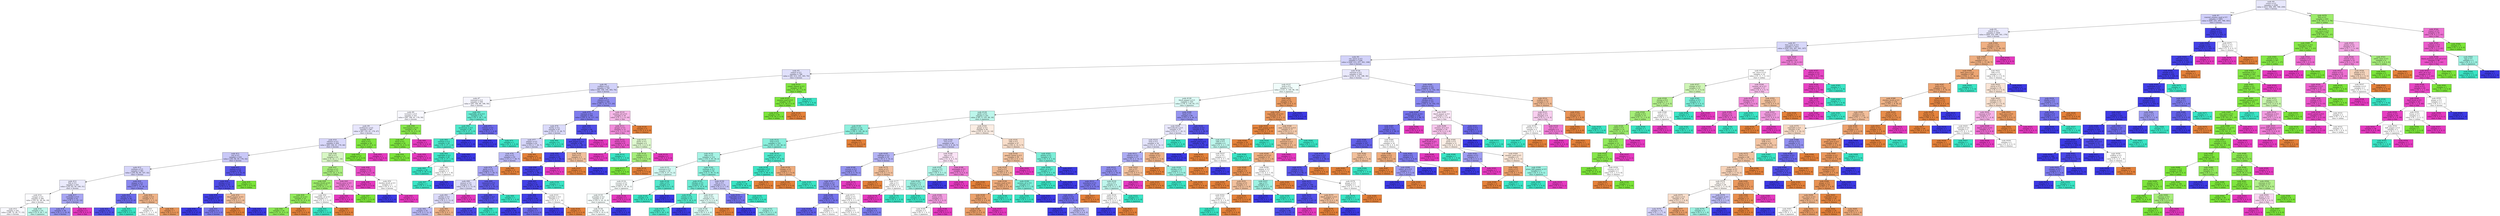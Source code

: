 digraph Tree {
node [shape=box, style="filled", color="black"] ;
0 [label=<node &#35;0<br/>cumin &le; 0.5<br/>samples = 2298<br/>value = [412, 568, 290, 769, 259]<br/>class = korean>, fillcolor="#e8e8fc"] ;
1 [label=<node &#35;1<br/>roasted_sesame_seed &le; 0.5<br/>samples = 1865<br/>value = [408, 225, 285, 766, 181]<br/>class = korean>, fillcolor="#cfcef9"] ;
0 -> 1 [labeldistance=2.5, labelangle=45, headlabel="True"] ;
2 [label=<node &#35;2<br/>starch &le; 0.5<br/>samples = 1629<br/>value = [404, 225, 280, 541, 179]<br/>class = korean>, fillcolor="#e9e9fc"] ;
1 -> 2 ;
3 [label=<node &#35;3<br/>lime_juice &le; 0.5<br/>samples = 1413<br/>value = [254, 224, 267, 501, 167]<br/>class = korean>, fillcolor="#d7d7fa"] ;
2 -> 3 ;
4 [label=<node &#35;4<br/>soy_sauce &le; 0.5<br/>samples = 1326<br/>value = [249, 213, 257, 501, 106]<br/>class = korean>, fillcolor="#d2d2f9"] ;
3 -> 4 ;
5 [label=<node &#35;5<br/>yogurt &le; 0.5<br/>samples = 786<br/>value = [95, 213, 105, 303, 70]<br/>class = korean>, fillcolor="#e0e0fb"] ;
4 -> 5 ;
6 [label=<node &#35;6<br/>scallion &le; 0.5<br/>samples = 740<br/>value = [94, 169, 104, 303, 70]<br/>class = korean>, fillcolor="#d1d1f9"] ;
5 -> 6 ;
7 [label=<node &#35;7<br/>seaweed &le; 0.5<br/>samples = 556<br/>value = [65, 166, 89, 186, 50]<br/>class = korean>, fillcolor="#f5f5fe"] ;
6 -> 7 ;
8 [label=<node &#35;8<br/>turmeric &le; 0.5<br/>samples = 521<br/>value = [65, 166, 61, 179, 50]<br/>class = korean>, fillcolor="#f8f8fe"] ;
7 -> 8 ;
9 [label=<node &#35;9<br/>cardamom &le; 0.5<br/>samples = 487<br/>value = [65, 135, 61, 179, 47]<br/>class = korean>, fillcolor="#e7e6fc"] ;
8 -> 9 ;
10 [label=<node &#35;10<br/>cilantro &le; 0.5<br/>samples = 459<br/>value = [65, 108, 61, 179, 46]<br/>class = korean>, fillcolor="#d8d7fa"] ;
9 -> 10 ;
11 [label=<node &#35;11<br/>nut &le; 0.5<br/>samples = 418<br/>value = [62, 86, 60, 178, 32]<br/>class = korean>, fillcolor="#c9c8f8"] ;
10 -> 11 ;
12 [label=<node &#35;12<br/>soybean &le; 0.5<br/>samples = 382<br/>value = [59, 84, 60, 147, 32]<br/>class = korean>, fillcolor="#d6d5fa"] ;
11 -> 12 ;
13 [label=<node &#35;13<br/>fish &le; 0.5<br/>samples = 325<br/>value = [52, 83, 50, 109, 31]<br/>class = korean>, fillcolor="#eaeafc"] ;
12 -> 13 ;
14 [label=<node &#35;14<br/>vinegar &le; 0.5<br/>samples = 284<br/>value = [52, 81, 48, 84, 19]<br/>class = korean>, fillcolor="#fcfcff"] ;
13 -> 14 ;
15 [label=<node &#35;15<br/>samples = 241<br/>value = [49, 72, 28, 77, 15]<br/>class = korean>, fillcolor="#f9f9fe"] ;
14 -> 15 ;
16 [label=<node &#35;16<br/>samples = 43<br/>value = [3, 9, 20, 7, 4]<br/>class = japanese>, fillcolor="#bff7ec"] ;
14 -> 16 ;
17 [label=<node &#35;17<br/>coriander &le; 0.5<br/>samples = 41<br/>value = [0, 2, 2, 25, 12]<br/>class = korean>, fillcolor="#a8a6f3"] ;
13 -> 17 ;
18 [label=<node &#35;18<br/>samples = 38<br/>value = [0, 2, 2, 25, 9]<br/>class = korean>, fillcolor="#9392f1"] ;
17 -> 18 ;
19 [label=<node &#35;19<br/>samples = 3<br/>value = [0, 0, 0, 0, 3]<br/>class = thai>, fillcolor="#e539c0"] ;
17 -> 19 ;
20 [label=<node &#35;20<br/>pepper &le; 0.5<br/>samples = 57<br/>value = [7, 1, 10, 38, 1]<br/>class = korean>, fillcolor="#8b89f0"] ;
12 -> 20 ;
21 [label=<node &#35;21<br/>barley &le; 0.5<br/>samples = 46<br/>value = [0, 0, 9, 37, 0]<br/>class = korean>, fillcolor="#6b69eb"] ;
20 -> 21 ;
22 [label=<node &#35;22<br/>samples = 41<br/>value = [0, 0, 4, 37, 0]<br/>class = korean>, fillcolor="#514ee8"] ;
21 -> 22 ;
23 [label=<node &#35;23<br/>samples = 5<br/>value = [0, 0, 5, 0, 0]<br/>class = japanese>, fillcolor="#39e5c5"] ;
21 -> 23 ;
24 [label=<node &#35;24<br/>vinegar &le; 0.5<br/>samples = 11<br/>value = [7, 1, 1, 1, 1]<br/>class = chinese>, fillcolor="#efb388"] ;
20 -> 24 ;
25 [label=<node &#35;25<br/>samples = 4<br/>value = [1, 1, 1, 1, 0]<br/>class = chinese>, fillcolor="#ffffff"] ;
24 -> 25 ;
26 [label=<node &#35;26<br/>samples = 7<br/>value = [6, 0, 0, 0, 1]<br/>class = chinese>, fillcolor="#e9965a"] ;
24 -> 26 ;
27 [label=<node &#35;27<br/>cashew &le; 0.5<br/>samples = 36<br/>value = [3, 2, 0, 31, 0]<br/>class = korean>, fillcolor="#5a57e9"] ;
11 -> 27 ;
28 [label=<node &#35;28<br/>chicken &le; 0.5<br/>samples = 34<br/>value = [3, 0, 0, 31, 0]<br/>class = korean>, fillcolor="#4f4ce8"] ;
27 -> 28 ;
29 [label=<node &#35;29<br/>cane_molasses &le; 0.5<br/>samples = 31<br/>value = [1, 0, 0, 30, 0]<br/>class = korean>, fillcolor="#4240e6"] ;
28 -> 29 ;
30 [label=<node &#35;30<br/>samples = 27<br/>value = [0, 0, 0, 27, 0]<br/>class = korean>, fillcolor="#3c39e5"] ;
29 -> 30 ;
31 [label=<node &#35;31<br/>samples = 4<br/>value = [1, 0, 0, 3, 0]<br/>class = korean>, fillcolor="#7d7bee"] ;
29 -> 31 ;
32 [label=<node &#35;32<br/>black_pepper &le; 0.5<br/>samples = 3<br/>value = [2, 0, 0, 1, 0]<br/>class = chinese>, fillcolor="#f2c09c"] ;
28 -> 32 ;
33 [label=<node &#35;33<br/>samples = 2<br/>value = [2, 0, 0, 0, 0]<br/>class = chinese>, fillcolor="#e58139"] ;
32 -> 33 ;
34 [label=<node &#35;34<br/>samples = 1<br/>value = [0, 0, 0, 1, 0]<br/>class = korean>, fillcolor="#3c39e5"] ;
32 -> 34 ;
35 [label=<node &#35;35<br/>samples = 2<br/>value = [0, 2, 0, 0, 0]<br/>class = indian>, fillcolor="#7be539"] ;
27 -> 35 ;
36 [label=<node &#35;36<br/>fish &le; 0.5<br/>samples = 41<br/>value = [3, 22, 1, 1, 14]<br/>class = indian>, fillcolor="#d8f7c4"] ;
10 -> 36 ;
37 [label=<node &#35;37<br/>shrimp &le; 0.5<br/>samples = 31<br/>value = [3, 22, 1, 0, 5]<br/>class = indian>, fillcolor="#a9ee7e"] ;
36 -> 37 ;
38 [label=<node &#35;38<br/>chicken_broth &le; 0.5<br/>samples = 27<br/>value = [3, 21, 1, 0, 2]<br/>class = indian>, fillcolor="#9cec6a"] ;
37 -> 38 ;
39 [label=<node &#35;39<br/>sesame_oil &le; 0.5<br/>samples = 25<br/>value = [2, 21, 0, 0, 2]<br/>class = indian>, fillcolor="#92ea5b"] ;
38 -> 39 ;
40 [label=<node &#35;40<br/>samples = 24<br/>value = [1, 21, 0, 0, 2]<br/>class = indian>, fillcolor="#8de954"] ;
39 -> 40 ;
41 [label=<node &#35;41<br/>samples = 1<br/>value = [1, 0, 0, 0, 0]<br/>class = chinese>, fillcolor="#e58139"] ;
39 -> 41 ;
42 [label=<node &#35;42<br/>vegetable_oil &le; 0.5<br/>samples = 2<br/>value = [1, 0, 1, 0, 0]<br/>class = chinese>, fillcolor="#ffffff"] ;
38 -> 42 ;
43 [label=<node &#35;43<br/>samples = 1<br/>value = [0, 0, 1, 0, 0]<br/>class = japanese>, fillcolor="#39e5c5"] ;
42 -> 43 ;
44 [label=<node &#35;44<br/>samples = 1<br/>value = [1, 0, 0, 0, 0]<br/>class = chinese>, fillcolor="#e58139"] ;
42 -> 44 ;
45 [label=<node &#35;45<br/>lemon_juice &le; 0.5<br/>samples = 4<br/>value = [0, 1, 0, 0, 3]<br/>class = thai>, fillcolor="#ee7bd5"] ;
37 -> 45 ;
46 [label=<node &#35;46<br/>samples = 3<br/>value = [0, 0, 0, 0, 3]<br/>class = thai>, fillcolor="#e539c0"] ;
45 -> 46 ;
47 [label=<node &#35;47<br/>samples = 1<br/>value = [0, 1, 0, 0, 0]<br/>class = indian>, fillcolor="#7be539"] ;
45 -> 47 ;
48 [label=<node &#35;48<br/>pepper &le; 0.5<br/>samples = 10<br/>value = [0, 0, 0, 1, 9]<br/>class = thai>, fillcolor="#e84fc7"] ;
36 -> 48 ;
49 [label=<node &#35;49<br/>samples = 8<br/>value = [0, 0, 0, 0, 8]<br/>class = thai>, fillcolor="#e539c0"] ;
48 -> 49 ;
50 [label=<node &#35;50<br/>chicken_broth &le; 0.5<br/>samples = 2<br/>value = [0, 0, 0, 1, 1]<br/>class = korean>, fillcolor="#ffffff"] ;
48 -> 50 ;
51 [label=<node &#35;51<br/>samples = 1<br/>value = [0, 0, 0, 1, 0]<br/>class = korean>, fillcolor="#3c39e5"] ;
50 -> 51 ;
52 [label=<node &#35;52<br/>samples = 1<br/>value = [0, 0, 0, 0, 1]<br/>class = thai>, fillcolor="#e539c0"] ;
50 -> 52 ;
53 [label=<node &#35;53<br/>bean &le; 0.5<br/>samples = 28<br/>value = [0, 27, 0, 0, 1]<br/>class = indian>, fillcolor="#80e640"] ;
9 -> 53 ;
54 [label=<node &#35;54<br/>samples = 27<br/>value = [0, 27, 0, 0, 0]<br/>class = indian>, fillcolor="#7be539"] ;
53 -> 54 ;
55 [label=<node &#35;55<br/>samples = 1<br/>value = [0, 0, 0, 0, 1]<br/>class = thai>, fillcolor="#e539c0"] ;
53 -> 55 ;
56 [label=<node &#35;56<br/>lemongrass &le; 0.5<br/>samples = 34<br/>value = [0, 31, 0, 0, 3]<br/>class = indian>, fillcolor="#88e84c"] ;
8 -> 56 ;
57 [label=<node &#35;57<br/>basil &le; 0.5<br/>samples = 32<br/>value = [0, 31, 0, 0, 1]<br/>class = indian>, fillcolor="#7fe63f"] ;
56 -> 57 ;
58 [label=<node &#35;58<br/>samples = 31<br/>value = [0, 31, 0, 0, 0]<br/>class = indian>, fillcolor="#7be539"] ;
57 -> 58 ;
59 [label=<node &#35;59<br/>samples = 1<br/>value = [0, 0, 0, 0, 1]<br/>class = thai>, fillcolor="#e539c0"] ;
57 -> 59 ;
60 [label=<node &#35;60<br/>samples = 2<br/>value = [0, 0, 0, 0, 2]<br/>class = thai>, fillcolor="#e539c0"] ;
56 -> 60 ;
61 [label=<node &#35;61<br/>vegetable_oil &le; 0.5<br/>samples = 35<br/>value = [0, 0, 28, 7, 0]<br/>class = japanese>, fillcolor="#6aecd4"] ;
7 -> 61 ;
62 [label=<node &#35;62<br/>mushroom &le; 0.5<br/>samples = 30<br/>value = [0, 0, 27, 3, 0]<br/>class = japanese>, fillcolor="#4fe8cb"] ;
61 -> 62 ;
63 [label=<node &#35;63<br/>soybean &le; 0.5<br/>samples = 29<br/>value = [0, 0, 27, 2, 0]<br/>class = japanese>, fillcolor="#48e7c9"] ;
62 -> 63 ;
64 [label=<node &#35;64<br/>vegetable &le; 0.5<br/>samples = 28<br/>value = [0, 0, 27, 1, 0]<br/>class = japanese>, fillcolor="#40e6c7"] ;
63 -> 64 ;
65 [label=<node &#35;65<br/>samples = 26<br/>value = [0, 0, 26, 0, 0]<br/>class = japanese>, fillcolor="#39e5c5"] ;
64 -> 65 ;
66 [label=<node &#35;66<br/>radish &le; 0.5<br/>samples = 2<br/>value = [0, 0, 1, 1, 0]<br/>class = japanese>, fillcolor="#ffffff"] ;
64 -> 66 ;
67 [label=<node &#35;67<br/>samples = 1<br/>value = [0, 0, 1, 0, 0]<br/>class = japanese>, fillcolor="#39e5c5"] ;
66 -> 67 ;
68 [label=<node &#35;68<br/>samples = 1<br/>value = [0, 0, 0, 1, 0]<br/>class = korean>, fillcolor="#3c39e5"] ;
66 -> 68 ;
69 [label=<node &#35;69<br/>samples = 1<br/>value = [0, 0, 0, 1, 0]<br/>class = korean>, fillcolor="#3c39e5"] ;
63 -> 69 ;
70 [label=<node &#35;70<br/>samples = 1<br/>value = [0, 0, 0, 1, 0]<br/>class = korean>, fillcolor="#3c39e5"] ;
62 -> 70 ;
71 [label=<node &#35;71<br/>tomato &le; 0.5<br/>samples = 5<br/>value = [0, 0, 1, 4, 0]<br/>class = korean>, fillcolor="#6d6aec"] ;
61 -> 71 ;
72 [label=<node &#35;72<br/>samples = 4<br/>value = [0, 0, 0, 4, 0]<br/>class = korean>, fillcolor="#3c39e5"] ;
71 -> 72 ;
73 [label=<node &#35;73<br/>samples = 1<br/>value = [0, 0, 1, 0, 0]<br/>class = japanese>, fillcolor="#39e5c5"] ;
71 -> 73 ;
74 [label=<node &#35;74<br/>cilantro &le; 0.5<br/>samples = 184<br/>value = [29, 3, 15, 117, 20]<br/>class = korean>, fillcolor="#908ff0"] ;
6 -> 74 ;
75 [label=<node &#35;75<br/>cayenne &le; 0.5<br/>samples = 165<br/>value = [24, 0, 14, 117, 10]<br/>class = korean>, fillcolor="#7e7cee"] ;
74 -> 75 ;
76 [label=<node &#35;76<br/>barley &le; 0.5<br/>samples = 67<br/>value = [19, 0, 13, 28, 7]<br/>class = korean>, fillcolor="#dadafa"] ;
75 -> 76 ;
77 [label=<node &#35;77<br/>pepper &le; 0.5<br/>samples = 61<br/>value = [19, 0, 7, 28, 7]<br/>class = korean>, fillcolor="#d5d5f9"] ;
76 -> 77 ;
78 [label=<node &#35;78<br/>wine &le; 0.5<br/>samples = 55<br/>value = [13, 0, 7, 28, 7]<br/>class = korean>, fillcolor="#b9b8f6"] ;
77 -> 78 ;
79 [label=<node &#35;79<br/>garlic &le; 0.5<br/>samples = 51<br/>value = [9, 0, 7, 28, 7]<br/>class = korean>, fillcolor="#a7a5f3"] ;
78 -> 79 ;
80 [label=<node &#35;80<br/>peanut &le; 0.5<br/>samples = 33<br/>value = [9, 0, 5, 13, 6]<br/>class = korean>, fillcolor="#dedefb"] ;
79 -> 80 ;
81 [label=<node &#35;81<br/>chicken &le; 0.5<br/>samples = 31<br/>value = [9, 0, 5, 13, 4]<br/>class = korean>, fillcolor="#dcdbfa"] ;
80 -> 81 ;
82 [label=<node &#35;82<br/>samples = 25<br/>value = [5, 0, 5, 12, 3]<br/>class = korean>, fillcolor="#bbbaf6"] ;
81 -> 82 ;
83 [label=<node &#35;83<br/>samples = 6<br/>value = [4, 0, 0, 1, 1]<br/>class = chinese>, fillcolor="#efb388"] ;
81 -> 83 ;
84 [label=<node &#35;84<br/>samples = 2<br/>value = [0, 0, 0, 0, 2]<br/>class = thai>, fillcolor="#e539c0"] ;
80 -> 84 ;
85 [label=<node &#35;85<br/>tamarind &le; 0.5<br/>samples = 18<br/>value = [0, 0, 2, 15, 1]<br/>class = korean>, fillcolor="#615eea"] ;
79 -> 85 ;
86 [label=<node &#35;86<br/>enokidake &le; 0.5<br/>samples = 17<br/>value = [0, 0, 1, 15, 1]<br/>class = korean>, fillcolor="#5452e8"] ;
85 -> 86 ;
87 [label=<node &#35;87<br/>samples = 16<br/>value = [0, 0, 0, 15, 1]<br/>class = korean>, fillcolor="#4946e7"] ;
86 -> 87 ;
88 [label=<node &#35;88<br/>samples = 1<br/>value = [0, 0, 1, 0, 0]<br/>class = japanese>, fillcolor="#39e5c5"] ;
86 -> 88 ;
89 [label=<node &#35;89<br/>samples = 1<br/>value = [0, 0, 1, 0, 0]<br/>class = japanese>, fillcolor="#39e5c5"] ;
85 -> 89 ;
90 [label=<node &#35;90<br/>samples = 4<br/>value = [4, 0, 0, 0, 0]<br/>class = chinese>, fillcolor="#e58139"] ;
78 -> 90 ;
91 [label=<node &#35;91<br/>samples = 6<br/>value = [6, 0, 0, 0, 0]<br/>class = chinese>, fillcolor="#e58139"] ;
77 -> 91 ;
92 [label=<node &#35;92<br/>samples = 6<br/>value = [0, 0, 6, 0, 0]<br/>class = japanese>, fillcolor="#39e5c5"] ;
76 -> 92 ;
93 [label=<node &#35;93<br/>lime &le; 0.5<br/>samples = 98<br/>value = [5, 0, 1, 89, 3]<br/>class = korean>, fillcolor="#4f4ce8"] ;
75 -> 93 ;
94 [label=<node &#35;94<br/>bell_pepper &le; 0.5<br/>samples = 96<br/>value = [5, 0, 1, 89, 1]<br/>class = korean>, fillcolor="#4b48e7"] ;
93 -> 94 ;
95 [label=<node &#35;95<br/>basil &le; 0.5<br/>samples = 93<br/>value = [3, 0, 1, 88, 1]<br/>class = korean>, fillcolor="#4744e6"] ;
94 -> 95 ;
96 [label=<node &#35;96<br/>katsuobushi &le; 0.5<br/>samples = 92<br/>value = [3, 0, 1, 88, 0]<br/>class = korean>, fillcolor="#4542e6"] ;
95 -> 96 ;
97 [label=<node &#35;97<br/>bean &le; 0.5<br/>samples = 91<br/>value = [3, 0, 0, 88, 0]<br/>class = korean>, fillcolor="#4340e6"] ;
96 -> 97 ;
98 [label=<node &#35;98<br/>nira &le; 0.5<br/>samples = 89<br/>value = [2, 0, 0, 87, 0]<br/>class = korean>, fillcolor="#403ee6"] ;
97 -> 98 ;
99 [label=<node &#35;99<br/>samples = 84<br/>value = [1, 0, 0, 83, 0]<br/>class = korean>, fillcolor="#3e3be5"] ;
98 -> 99 ;
100 [label=<node &#35;100<br/>samples = 5<br/>value = [1, 0, 0, 4, 0]<br/>class = korean>, fillcolor="#6d6aec"] ;
98 -> 100 ;
101 [label=<node &#35;101<br/>vegetable &le; 0.5<br/>samples = 2<br/>value = [1, 0, 0, 1, 0]<br/>class = chinese>, fillcolor="#ffffff"] ;
97 -> 101 ;
102 [label=<node &#35;102<br/>samples = 1<br/>value = [0, 0, 0, 1, 0]<br/>class = korean>, fillcolor="#3c39e5"] ;
101 -> 102 ;
103 [label=<node &#35;103<br/>samples = 1<br/>value = [1, 0, 0, 0, 0]<br/>class = chinese>, fillcolor="#e58139"] ;
101 -> 103 ;
104 [label=<node &#35;104<br/>samples = 1<br/>value = [0, 0, 1, 0, 0]<br/>class = japanese>, fillcolor="#39e5c5"] ;
96 -> 104 ;
105 [label=<node &#35;105<br/>samples = 1<br/>value = [0, 0, 0, 0, 1]<br/>class = thai>, fillcolor="#e539c0"] ;
95 -> 105 ;
106 [label=<node &#35;106<br/>beef &le; 0.5<br/>samples = 3<br/>value = [2, 0, 0, 1, 0]<br/>class = chinese>, fillcolor="#f2c09c"] ;
94 -> 106 ;
107 [label=<node &#35;107<br/>samples = 2<br/>value = [2, 0, 0, 0, 0]<br/>class = chinese>, fillcolor="#e58139"] ;
106 -> 107 ;
108 [label=<node &#35;108<br/>samples = 1<br/>value = [0, 0, 0, 1, 0]<br/>class = korean>, fillcolor="#3c39e5"] ;
106 -> 108 ;
109 [label=<node &#35;109<br/>samples = 2<br/>value = [0, 0, 0, 0, 2]<br/>class = thai>, fillcolor="#e539c0"] ;
93 -> 109 ;
110 [label=<node &#35;110<br/>sesame_oil &le; 0.5<br/>samples = 19<br/>value = [5, 3, 1, 0, 10]<br/>class = thai>, fillcolor="#f6b8e8"] ;
74 -> 110 ;
111 [label=<node &#35;111<br/>ginger &le; 0.5<br/>samples = 15<br/>value = [1, 3, 1, 0, 10]<br/>class = thai>, fillcolor="#f08cda"] ;
110 -> 111 ;
112 [label=<node &#35;112<br/>butter &le; 0.5<br/>samples = 9<br/>value = [0, 0, 1, 0, 8]<br/>class = thai>, fillcolor="#e852c8"] ;
111 -> 112 ;
113 [label=<node &#35;113<br/>samples = 8<br/>value = [0, 0, 0, 0, 8]<br/>class = thai>, fillcolor="#e539c0"] ;
112 -> 113 ;
114 [label=<node &#35;114<br/>samples = 1<br/>value = [0, 0, 1, 0, 0]<br/>class = japanese>, fillcolor="#39e5c5"] ;
112 -> 114 ;
115 [label=<node &#35;115<br/>garlic &le; 0.5<br/>samples = 6<br/>value = [1, 3, 0, 0, 2]<br/>class = indian>, fillcolor="#def8ce"] ;
111 -> 115 ;
116 [label=<node &#35;116<br/>scallop &le; 0.5<br/>samples = 4<br/>value = [1, 3, 0, 0, 0]<br/>class = indian>, fillcolor="#a7ee7b"] ;
115 -> 116 ;
117 [label=<node &#35;117<br/>samples = 3<br/>value = [0, 3, 0, 0, 0]<br/>class = indian>, fillcolor="#7be539"] ;
116 -> 117 ;
118 [label=<node &#35;118<br/>samples = 1<br/>value = [1, 0, 0, 0, 0]<br/>class = chinese>, fillcolor="#e58139"] ;
116 -> 118 ;
119 [label=<node &#35;119<br/>samples = 2<br/>value = [0, 0, 0, 0, 2]<br/>class = thai>, fillcolor="#e539c0"] ;
115 -> 119 ;
120 [label=<node &#35;120<br/>samples = 4<br/>value = [4, 0, 0, 0, 0]<br/>class = chinese>, fillcolor="#e58139"] ;
110 -> 120 ;
121 [label=<node &#35;121<br/>cream_cheese &le; 0.5<br/>samples = 46<br/>value = [1, 44, 1, 0, 0]<br/>class = indian>, fillcolor="#81e642"] ;
5 -> 121 ;
122 [label=<node &#35;122<br/>sesame_seed &le; 0.5<br/>samples = 45<br/>value = [1, 44, 0, 0, 0]<br/>class = indian>, fillcolor="#7ee63d"] ;
121 -> 122 ;
123 [label=<node &#35;123<br/>samples = 44<br/>value = [0, 44, 0, 0, 0]<br/>class = indian>, fillcolor="#7be539"] ;
122 -> 123 ;
124 [label=<node &#35;124<br/>samples = 1<br/>value = [1, 0, 0, 0, 0]<br/>class = chinese>, fillcolor="#e58139"] ;
122 -> 124 ;
125 [label=<node &#35;125<br/>samples = 1<br/>value = [0, 0, 1, 0, 0]<br/>class = japanese>, fillcolor="#39e5c5"] ;
121 -> 125 ;
126 [label=<node &#35;126<br/>cayenne &le; 0.5<br/>samples = 540<br/>value = [154, 0, 152, 198, 36]<br/>class = korean>, fillcolor="#e9e8fc"] ;
4 -> 126 ;
127 [label=<node &#35;127<br/>pork &le; 0.5<br/>samples = 375<br/>value = [121, 0, 140, 96, 18]<br/>class = japanese>, fillcolor="#f0fdfb"] ;
126 -> 127 ;
128 [label=<node &#35;128<br/>black_pepper &le; 0.5<br/>samples = 320<br/>value = [76, 0, 134, 93, 17]<br/>class = japanese>, fillcolor="#dbfaf5"] ;
127 -> 128 ;
129 [label=<node &#35;129<br/>garlic &le; 0.5<br/>samples = 251<br/>value = [61, 0, 125, 49, 16]<br/>class = japanese>, fillcolor="#bcf6eb"] ;
128 -> 129 ;
130 [label=<node &#35;130<br/>cilantro &le; 0.5<br/>samples = 158<br/>value = [28, 0, 102, 26, 2]<br/>class = japanese>, fillcolor="#8ef0de"] ;
129 -> 130 ;
131 [label=<node &#35;131<br/>wine &le; 0.5<br/>samples = 153<br/>value = [23, 0, 102, 26, 2]<br/>class = japanese>, fillcolor="#89efdc"] ;
130 -> 131 ;
132 [label=<node &#35;132<br/>sake &le; 0.5<br/>samples = 112<br/>value = [19, 0, 65, 26, 2]<br/>class = japanese>, fillcolor="#a5f3e5"] ;
131 -> 132 ;
133 [label=<node &#35;133<br/>seaweed &le; 0.5<br/>samples = 58<br/>value = [18, 0, 27, 11, 2]<br/>class = japanese>, fillcolor="#d2f9f2"] ;
132 -> 133 ;
134 [label=<node &#35;134<br/>coconut &le; 0.5<br/>samples = 49<br/>value = [18, 0, 19, 10, 2]<br/>class = japanese>, fillcolor="#f9fefd"] ;
133 -> 134 ;
135 [label=<node &#35;135<br/>pumpkin &le; 0.5<br/>samples = 47<br/>value = [18, 0, 19, 10, 0]<br/>class = japanese>, fillcolor="#f8fefd"] ;
134 -> 135 ;
136 [label=<node &#35;136<br/>samples = 45<br/>value = [18, 0, 19, 8, 0]<br/>class = japanese>, fillcolor="#f8fefd"] ;
135 -> 136 ;
137 [label=<node &#35;137<br/>samples = 2<br/>value = [0, 0, 0, 2, 0]<br/>class = korean>, fillcolor="#3c39e5"] ;
135 -> 137 ;
138 [label=<node &#35;138<br/>samples = 2<br/>value = [0, 0, 0, 0, 2]<br/>class = thai>, fillcolor="#e539c0"] ;
134 -> 138 ;
139 [label=<node &#35;139<br/>cider &le; 0.5<br/>samples = 9<br/>value = [0, 0, 8, 1, 0]<br/>class = japanese>, fillcolor="#52e8cc"] ;
133 -> 139 ;
140 [label=<node &#35;140<br/>samples = 8<br/>value = [0, 0, 8, 0, 0]<br/>class = japanese>, fillcolor="#39e5c5"] ;
139 -> 140 ;
141 [label=<node &#35;141<br/>samples = 1<br/>value = [0, 0, 0, 1, 0]<br/>class = korean>, fillcolor="#3c39e5"] ;
139 -> 141 ;
142 [label=<node &#35;142<br/>soybean &le; 0.5<br/>samples = 54<br/>value = [1, 0, 38, 15, 0]<br/>class = japanese>, fillcolor="#8af0dd"] ;
132 -> 142 ;
143 [label=<node &#35;143<br/>chicken &le; 0.5<br/>samples = 42<br/>value = [1, 0, 33, 8, 0]<br/>class = japanese>, fillcolor="#6decd4"] ;
142 -> 143 ;
144 [label=<node &#35;144<br/>tomato &le; 0.5<br/>samples = 32<br/>value = [0, 0, 28, 4, 0]<br/>class = japanese>, fillcolor="#55e9cd"] ;
143 -> 144 ;
145 [label=<node &#35;145<br/>samples = 31<br/>value = [0, 0, 28, 3, 0]<br/>class = japanese>, fillcolor="#4ee8cb"] ;
144 -> 145 ;
146 [label=<node &#35;146<br/>samples = 1<br/>value = [0, 0, 0, 1, 0]<br/>class = korean>, fillcolor="#3c39e5"] ;
144 -> 146 ;
147 [label=<node &#35;147<br/>onion &le; 0.5<br/>samples = 10<br/>value = [1, 0, 5, 4, 0]<br/>class = japanese>, fillcolor="#defbf5"] ;
143 -> 147 ;
148 [label=<node &#35;148<br/>samples = 9<br/>value = [0, 0, 5, 4, 0]<br/>class = japanese>, fillcolor="#d7faf3"] ;
147 -> 148 ;
149 [label=<node &#35;149<br/>samples = 1<br/>value = [1, 0, 0, 0, 0]<br/>class = chinese>, fillcolor="#e58139"] ;
147 -> 149 ;
150 [label=<node &#35;150<br/>fish &le; 0.5<br/>samples = 12<br/>value = [0, 0, 5, 7, 0]<br/>class = korean>, fillcolor="#c7c6f8"] ;
142 -> 150 ;
151 [label=<node &#35;151<br/>vegetable &le; 0.5<br/>samples = 9<br/>value = [0, 0, 2, 7, 0]<br/>class = korean>, fillcolor="#7472ec"] ;
150 -> 151 ;
152 [label=<node &#35;152<br/>samples = 6<br/>value = [0, 0, 0, 6, 0]<br/>class = korean>, fillcolor="#3c39e5"] ;
151 -> 152 ;
153 [label=<node &#35;153<br/>samples = 3<br/>value = [0, 0, 2, 1, 0]<br/>class = japanese>, fillcolor="#9cf2e2"] ;
151 -> 153 ;
154 [label=<node &#35;154<br/>samples = 3<br/>value = [0, 0, 3, 0, 0]<br/>class = japanese>, fillcolor="#39e5c5"] ;
150 -> 154 ;
155 [label=<node &#35;155<br/>peanut_oil &le; 0.5<br/>samples = 41<br/>value = [4, 0, 37, 0, 0]<br/>class = japanese>, fillcolor="#4ee8cb"] ;
131 -> 155 ;
156 [label=<node &#35;156<br/>vegetable &le; 0.5<br/>samples = 37<br/>value = [1, 0, 36, 0, 0]<br/>class = japanese>, fillcolor="#3ee6c7"] ;
155 -> 156 ;
157 [label=<node &#35;157<br/>samples = 36<br/>value = [0, 0, 36, 0, 0]<br/>class = japanese>, fillcolor="#39e5c5"] ;
156 -> 157 ;
158 [label=<node &#35;158<br/>samples = 1<br/>value = [1, 0, 0, 0, 0]<br/>class = chinese>, fillcolor="#e58139"] ;
156 -> 158 ;
159 [label=<node &#35;159<br/>vinegar &le; 0.5<br/>samples = 4<br/>value = [3, 0, 1, 0, 0]<br/>class = chinese>, fillcolor="#eeab7b"] ;
155 -> 159 ;
160 [label=<node &#35;160<br/>samples = 3<br/>value = [3, 0, 0, 0, 0]<br/>class = chinese>, fillcolor="#e58139"] ;
159 -> 160 ;
161 [label=<node &#35;161<br/>samples = 1<br/>value = [0, 0, 1, 0, 0]<br/>class = japanese>, fillcolor="#39e5c5"] ;
159 -> 161 ;
162 [label=<node &#35;162<br/>samples = 5<br/>value = [5, 0, 0, 0, 0]<br/>class = chinese>, fillcolor="#e58139"] ;
130 -> 162 ;
163 [label=<node &#35;163<br/>ginger &le; 0.5<br/>samples = 93<br/>value = [33, 0, 23, 23, 14]<br/>class = chinese>, fillcolor="#fbede3"] ;
129 -> 163 ;
164 [label=<node &#35;164<br/>rice &le; 0.5<br/>samples = 46<br/>value = [10, 0, 9, 20, 7]<br/>class = korean>, fillcolor="#c9c8f8"] ;
163 -> 164 ;
165 [label=<node &#35;165<br/>cabbage &le; 0.5<br/>samples = 35<br/>value = [9, 0, 5, 19, 2]<br/>class = korean>, fillcolor="#b4b3f5"] ;
164 -> 165 ;
166 [label=<node &#35;166<br/>coconut &le; 0.5<br/>samples = 30<br/>value = [6, 0, 4, 19, 1]<br/>class = korean>, fillcolor="#9594f1"] ;
165 -> 166 ;
167 [label=<node &#35;167<br/>scallion &le; 0.5<br/>samples = 29<br/>value = [6, 0, 4, 19, 0]<br/>class = korean>, fillcolor="#918ff0"] ;
166 -> 167 ;
168 [label=<node &#35;168<br/>apple &le; 0.5<br/>samples = 21<br/>value = [4, 0, 1, 16, 0]<br/>class = korean>, fillcolor="#7573ed"] ;
167 -> 168 ;
169 [label=<node &#35;169<br/>samples = 19<br/>value = [3, 0, 0, 16, 0]<br/>class = korean>, fillcolor="#615eea"] ;
168 -> 169 ;
170 [label=<node &#35;170<br/>samples = 2<br/>value = [1, 0, 1, 0, 0]<br/>class = chinese>, fillcolor="#ffffff"] ;
168 -> 170 ;
171 [label=<node &#35;171<br/>wheat &le; 0.5<br/>samples = 8<br/>value = [2, 0, 3, 3, 0]<br/>class = japanese>, fillcolor="#ffffff"] ;
167 -> 171 ;
172 [label=<node &#35;172<br/>samples = 4<br/>value = [2, 0, 2, 0, 0]<br/>class = chinese>, fillcolor="#ffffff"] ;
171 -> 172 ;
173 [label=<node &#35;173<br/>samples = 4<br/>value = [0, 0, 1, 3, 0]<br/>class = korean>, fillcolor="#7d7bee"] ;
171 -> 173 ;
174 [label=<node &#35;174<br/>samples = 1<br/>value = [0, 0, 0, 0, 1]<br/>class = thai>, fillcolor="#e539c0"] ;
166 -> 174 ;
175 [label=<node &#35;175<br/>onion &le; 0.5<br/>samples = 5<br/>value = [3, 0, 1, 0, 1]<br/>class = chinese>, fillcolor="#f2c09c"] ;
165 -> 175 ;
176 [label=<node &#35;176<br/>samples = 3<br/>value = [3, 0, 0, 0, 0]<br/>class = chinese>, fillcolor="#e58139"] ;
175 -> 176 ;
177 [label=<node &#35;177<br/>sake &le; 0.5<br/>samples = 2<br/>value = [0, 0, 1, 0, 1]<br/>class = japanese>, fillcolor="#ffffff"] ;
175 -> 177 ;
178 [label=<node &#35;178<br/>samples = 1<br/>value = [0, 0, 0, 0, 1]<br/>class = thai>, fillcolor="#e539c0"] ;
177 -> 178 ;
179 [label=<node &#35;179<br/>samples = 1<br/>value = [0, 0, 1, 0, 0]<br/>class = japanese>, fillcolor="#39e5c5"] ;
177 -> 179 ;
180 [label=<node &#35;180<br/>egg &le; 0.5<br/>samples = 11<br/>value = [1, 0, 4, 1, 5]<br/>class = thai>, fillcolor="#fbe3f6"] ;
164 -> 180 ;
181 [label=<node &#35;181<br/>oyster &le; 0.5<br/>samples = 7<br/>value = [0, 0, 4, 1, 2]<br/>class = japanese>, fillcolor="#b0f5e8"] ;
180 -> 181 ;
182 [label=<node &#35;182<br/>peanut &le; 0.5<br/>samples = 6<br/>value = [0, 0, 4, 0, 2]<br/>class = japanese>, fillcolor="#9cf2e2"] ;
181 -> 182 ;
183 [label=<node &#35;183<br/>samples = 3<br/>value = [0, 0, 3, 0, 0]<br/>class = japanese>, fillcolor="#39e5c5"] ;
182 -> 183 ;
184 [label=<node &#35;184<br/>honey &le; 0.5<br/>samples = 3<br/>value = [0, 0, 1, 0, 2]<br/>class = thai>, fillcolor="#f29ce0"] ;
182 -> 184 ;
185 [label=<node &#35;185<br/>samples = 2<br/>value = [0, 0, 1, 0, 1]<br/>class = japanese>, fillcolor="#ffffff"] ;
184 -> 185 ;
186 [label=<node &#35;186<br/>samples = 1<br/>value = [0, 0, 0, 0, 1]<br/>class = thai>, fillcolor="#e539c0"] ;
184 -> 186 ;
187 [label=<node &#35;187<br/>samples = 1<br/>value = [0, 0, 0, 1, 0]<br/>class = korean>, fillcolor="#3c39e5"] ;
181 -> 187 ;
188 [label=<node &#35;188<br/>pineapple &le; 0.5<br/>samples = 4<br/>value = [1, 0, 0, 0, 3]<br/>class = thai>, fillcolor="#ee7bd5"] ;
180 -> 188 ;
189 [label=<node &#35;189<br/>samples = 3<br/>value = [0, 0, 0, 0, 3]<br/>class = thai>, fillcolor="#e539c0"] ;
188 -> 189 ;
190 [label=<node &#35;190<br/>samples = 1<br/>value = [1, 0, 0, 0, 0]<br/>class = chinese>, fillcolor="#e58139"] ;
188 -> 190 ;
191 [label=<node &#35;191<br/>sake &le; 0.5<br/>samples = 47<br/>value = [23, 0, 14, 3, 7]<br/>class = chinese>, fillcolor="#f8ddc9"] ;
163 -> 191 ;
192 [label=<node &#35;192<br/>peanut_butter &le; 0.5<br/>samples = 39<br/>value = [23, 0, 8, 1, 7]<br/>class = chinese>, fillcolor="#f2c29f"] ;
191 -> 192 ;
193 [label=<node &#35;193<br/>beef &le; 0.5<br/>samples = 36<br/>value = [23, 0, 8, 1, 4]<br/>class = chinese>, fillcolor="#f1bc95"] ;
192 -> 193 ;
194 [label=<node &#35;194<br/>sesame_seed &le; 0.5<br/>samples = 32<br/>value = [23, 0, 5, 0, 4]<br/>class = chinese>, fillcolor="#eeab7b"] ;
193 -> 194 ;
195 [label=<node &#35;195<br/>lime &le; 0.5<br/>samples = 30<br/>value = [23, 0, 3, 0, 4]<br/>class = chinese>, fillcolor="#eca36e"] ;
194 -> 195 ;
196 [label=<node &#35;196<br/>samples = 29<br/>value = [23, 0, 3, 0, 3]<br/>class = chinese>, fillcolor="#eb9e67"] ;
195 -> 196 ;
197 [label=<node &#35;197<br/>samples = 1<br/>value = [0, 0, 0, 0, 1]<br/>class = thai>, fillcolor="#e539c0"] ;
195 -> 197 ;
198 [label=<node &#35;198<br/>samples = 2<br/>value = [0, 0, 2, 0, 0]<br/>class = japanese>, fillcolor="#39e5c5"] ;
194 -> 198 ;
199 [label=<node &#35;199<br/>sesame_oil &le; 0.5<br/>samples = 4<br/>value = [0, 0, 3, 1, 0]<br/>class = japanese>, fillcolor="#7beed8"] ;
193 -> 199 ;
200 [label=<node &#35;200<br/>samples = 3<br/>value = [0, 0, 3, 0, 0]<br/>class = japanese>, fillcolor="#39e5c5"] ;
199 -> 200 ;
201 [label=<node &#35;201<br/>samples = 1<br/>value = [0, 0, 0, 1, 0]<br/>class = korean>, fillcolor="#3c39e5"] ;
199 -> 201 ;
202 [label=<node &#35;202<br/>samples = 3<br/>value = [0, 0, 0, 0, 3]<br/>class = thai>, fillcolor="#e539c0"] ;
192 -> 202 ;
203 [label=<node &#35;203<br/>potato &le; 0.5<br/>samples = 8<br/>value = [0, 0, 6, 2, 0]<br/>class = japanese>, fillcolor="#7beed8"] ;
191 -> 203 ;
204 [label=<node &#35;204<br/>celery_oil &le; 0.5<br/>samples = 7<br/>value = [0, 0, 6, 1, 0]<br/>class = japanese>, fillcolor="#5ae9cf"] ;
203 -> 204 ;
205 [label=<node &#35;205<br/>samples = 6<br/>value = [0, 0, 6, 0, 0]<br/>class = japanese>, fillcolor="#39e5c5"] ;
204 -> 205 ;
206 [label=<node &#35;206<br/>samples = 1<br/>value = [0, 0, 0, 1, 0]<br/>class = korean>, fillcolor="#3c39e5"] ;
204 -> 206 ;
207 [label=<node &#35;207<br/>samples = 1<br/>value = [0, 0, 0, 1, 0]<br/>class = korean>, fillcolor="#3c39e5"] ;
203 -> 207 ;
208 [label=<node &#35;208<br/>beef &le; 0.5<br/>samples = 69<br/>value = [15, 0, 9, 44, 1]<br/>class = korean>, fillcolor="#9695f1"] ;
128 -> 208 ;
209 [label=<node &#35;209<br/>katsuobushi &le; 0.5<br/>samples = 37<br/>value = [13, 0, 7, 16, 1]<br/>class = korean>, fillcolor="#e7e6fc"] ;
208 -> 209 ;
210 [label=<node &#35;210<br/>wine &le; 0.5<br/>samples = 34<br/>value = [13, 0, 4, 16, 1]<br/>class = korean>, fillcolor="#e3e3fb"] ;
209 -> 210 ;
211 [label=<node &#35;211<br/>cilantro &le; 0.5<br/>samples = 27<br/>value = [8, 0, 2, 16, 1]<br/>class = korean>, fillcolor="#adacf4"] ;
210 -> 211 ;
212 [label=<node &#35;212<br/>carrot &le; 0.5<br/>samples = 24<br/>value = [6, 0, 2, 16, 0]<br/>class = korean>, fillcolor="#9391f1"] ;
211 -> 212 ;
213 [label=<node &#35;213<br/>mandarin &le; 0.5<br/>samples = 20<br/>value = [5, 0, 0, 15, 0]<br/>class = korean>, fillcolor="#7d7bee"] ;
212 -> 213 ;
214 [label=<node &#35;214<br/>scallion &le; 0.5<br/>samples = 19<br/>value = [4, 0, 0, 15, 0]<br/>class = korean>, fillcolor="#706eec"] ;
213 -> 214 ;
215 [label=<node &#35;215<br/>samples = 9<br/>value = [0, 0, 0, 9, 0]<br/>class = korean>, fillcolor="#3c39e5"] ;
214 -> 215 ;
216 [label=<node &#35;216<br/>samples = 10<br/>value = [4, 0, 0, 6, 0]<br/>class = korean>, fillcolor="#bebdf6"] ;
214 -> 216 ;
217 [label=<node &#35;217<br/>samples = 1<br/>value = [1, 0, 0, 0, 0]<br/>class = chinese>, fillcolor="#e58139"] ;
213 -> 217 ;
218 [label=<node &#35;218<br/>rice &le; 0.5<br/>samples = 4<br/>value = [1, 0, 2, 1, 0]<br/>class = japanese>, fillcolor="#bdf6ec"] ;
212 -> 218 ;
219 [label=<node &#35;219<br/>wheat &le; 0.5<br/>samples = 2<br/>value = [1, 0, 0, 1, 0]<br/>class = chinese>, fillcolor="#ffffff"] ;
218 -> 219 ;
220 [label=<node &#35;220<br/>samples = 1<br/>value = [0, 0, 0, 1, 0]<br/>class = korean>, fillcolor="#3c39e5"] ;
219 -> 220 ;
221 [label=<node &#35;221<br/>samples = 1<br/>value = [1, 0, 0, 0, 0]<br/>class = chinese>, fillcolor="#e58139"] ;
219 -> 221 ;
222 [label=<node &#35;222<br/>samples = 2<br/>value = [0, 0, 2, 0, 0]<br/>class = japanese>, fillcolor="#39e5c5"] ;
218 -> 222 ;
223 [label=<node &#35;223<br/>pea &le; 0.5<br/>samples = 3<br/>value = [2, 0, 0, 0, 1]<br/>class = chinese>, fillcolor="#f2c09c"] ;
211 -> 223 ;
224 [label=<node &#35;224<br/>samples = 1<br/>value = [0, 0, 0, 0, 1]<br/>class = thai>, fillcolor="#e539c0"] ;
223 -> 224 ;
225 [label=<node &#35;225<br/>samples = 2<br/>value = [2, 0, 0, 0, 0]<br/>class = chinese>, fillcolor="#e58139"] ;
223 -> 225 ;
226 [label=<node &#35;226<br/>vinegar &le; 0.5<br/>samples = 7<br/>value = [5, 0, 2, 0, 0]<br/>class = chinese>, fillcolor="#efb388"] ;
210 -> 226 ;
227 [label=<node &#35;227<br/>samples = 4<br/>value = [4, 0, 0, 0, 0]<br/>class = chinese>, fillcolor="#e58139"] ;
226 -> 227 ;
228 [label=<node &#35;228<br/>chicken &le; 0.5<br/>samples = 3<br/>value = [1, 0, 2, 0, 0]<br/>class = japanese>, fillcolor="#9cf2e2"] ;
226 -> 228 ;
229 [label=<node &#35;229<br/>samples = 2<br/>value = [0, 0, 2, 0, 0]<br/>class = japanese>, fillcolor="#39e5c5"] ;
228 -> 229 ;
230 [label=<node &#35;230<br/>samples = 1<br/>value = [1, 0, 0, 0, 0]<br/>class = chinese>, fillcolor="#e58139"] ;
228 -> 230 ;
231 [label=<node &#35;231<br/>samples = 3<br/>value = [0, 0, 3, 0, 0]<br/>class = japanese>, fillcolor="#39e5c5"] ;
209 -> 231 ;
232 [label=<node &#35;232<br/>soybean &le; 0.5<br/>samples = 32<br/>value = [2, 0, 2, 28, 0]<br/>class = korean>, fillcolor="#5653e8"] ;
208 -> 232 ;
233 [label=<node &#35;233<br/>orange_peel &le; 0.5<br/>samples = 28<br/>value = [1, 0, 0, 27, 0]<br/>class = korean>, fillcolor="#4340e6"] ;
232 -> 233 ;
234 [label=<node &#35;234<br/>samples = 27<br/>value = [0, 0, 0, 27, 0]<br/>class = korean>, fillcolor="#3c39e5"] ;
233 -> 234 ;
235 [label=<node &#35;235<br/>samples = 1<br/>value = [1, 0, 0, 0, 0]<br/>class = chinese>, fillcolor="#e58139"] ;
233 -> 235 ;
236 [label=<node &#35;236<br/>sake &le; 0.5<br/>samples = 4<br/>value = [1, 0, 2, 1, 0]<br/>class = japanese>, fillcolor="#bdf6ec"] ;
232 -> 236 ;
237 [label=<node &#35;237<br/>rice &le; 0.5<br/>samples = 2<br/>value = [1, 0, 0, 1, 0]<br/>class = chinese>, fillcolor="#ffffff"] ;
236 -> 237 ;
238 [label=<node &#35;238<br/>samples = 1<br/>value = [1, 0, 0, 0, 0]<br/>class = chinese>, fillcolor="#e58139"] ;
237 -> 238 ;
239 [label=<node &#35;239<br/>samples = 1<br/>value = [0, 0, 0, 1, 0]<br/>class = korean>, fillcolor="#3c39e5"] ;
237 -> 239 ;
240 [label=<node &#35;240<br/>samples = 2<br/>value = [0, 0, 2, 0, 0]<br/>class = japanese>, fillcolor="#39e5c5"] ;
236 -> 240 ;
241 [label=<node &#35;241<br/>yeast &le; 0.5<br/>samples = 55<br/>value = [45, 0, 6, 3, 1]<br/>class = chinese>, fillcolor="#ea9b61"] ;
127 -> 241 ;
242 [label=<node &#35;242<br/>vegetable_oil &le; 0.5<br/>samples = 53<br/>value = [45, 0, 6, 1, 1]<br/>class = chinese>, fillcolor="#e9965b"] ;
241 -> 242 ;
243 [label=<node &#35;243<br/>green_bell_pepper &le; 0.5<br/>samples = 36<br/>value = [35, 0, 1, 0, 0]<br/>class = chinese>, fillcolor="#e6853f"] ;
242 -> 243 ;
244 [label=<node &#35;244<br/>samples = 35<br/>value = [35, 0, 0, 0, 0]<br/>class = chinese>, fillcolor="#e58139"] ;
243 -> 244 ;
245 [label=<node &#35;245<br/>samples = 1<br/>value = [0, 0, 1, 0, 0]<br/>class = japanese>, fillcolor="#39e5c5"] ;
243 -> 245 ;
246 [label=<node &#35;246<br/>cane_molasses &le; 0.5<br/>samples = 17<br/>value = [10, 0, 5, 1, 1]<br/>class = chinese>, fillcolor="#f4caac"] ;
242 -> 246 ;
247 [label=<node &#35;247<br/>macaroni &le; 0.5<br/>samples = 15<br/>value = [10, 0, 3, 1, 1]<br/>class = chinese>, fillcolor="#f0b68c"] ;
246 -> 247 ;
248 [label=<node &#35;248<br/>sesame_oil &le; 0.5<br/>samples = 14<br/>value = [10, 0, 3, 1, 0]<br/>class = chinese>, fillcolor="#eeaf81"] ;
247 -> 248 ;
249 [label=<node &#35;249<br/>sake &le; 0.5<br/>samples = 9<br/>value = [8, 0, 1, 0, 0]<br/>class = chinese>, fillcolor="#e89152"] ;
248 -> 249 ;
250 [label=<node &#35;250<br/>samples = 6<br/>value = [6, 0, 0, 0, 0]<br/>class = chinese>, fillcolor="#e58139"] ;
249 -> 250 ;
251 [label=<node &#35;251<br/>shrimp &le; 0.5<br/>samples = 3<br/>value = [2, 0, 1, 0, 0]<br/>class = chinese>, fillcolor="#f2c09c"] ;
249 -> 251 ;
252 [label=<node &#35;252<br/>nira &le; 0.5<br/>samples = 2<br/>value = [1, 0, 1, 0, 0]<br/>class = chinese>, fillcolor="#ffffff"] ;
251 -> 252 ;
253 [label=<node &#35;253<br/>samples = 1<br/>value = [0, 0, 1, 0, 0]<br/>class = japanese>, fillcolor="#39e5c5"] ;
252 -> 253 ;
254 [label=<node &#35;254<br/>samples = 1<br/>value = [1, 0, 0, 0, 0]<br/>class = chinese>, fillcolor="#e58139"] ;
252 -> 254 ;
255 [label=<node &#35;255<br/>samples = 1<br/>value = [1, 0, 0, 0, 0]<br/>class = chinese>, fillcolor="#e58139"] ;
251 -> 255 ;
256 [label=<node &#35;256<br/>pepper &le; 0.5<br/>samples = 5<br/>value = [2, 0, 2, 1, 0]<br/>class = chinese>, fillcolor="#ffffff"] ;
248 -> 256 ;
257 [label=<node &#35;257<br/>egg &le; 0.5<br/>samples = 3<br/>value = [0, 0, 2, 1, 0]<br/>class = japanese>, fillcolor="#9cf2e2"] ;
256 -> 257 ;
258 [label=<node &#35;258<br/>samples = 1<br/>value = [0, 0, 0, 1, 0]<br/>class = korean>, fillcolor="#3c39e5"] ;
257 -> 258 ;
259 [label=<node &#35;259<br/>samples = 2<br/>value = [0, 0, 2, 0, 0]<br/>class = japanese>, fillcolor="#39e5c5"] ;
257 -> 259 ;
260 [label=<node &#35;260<br/>samples = 2<br/>value = [2, 0, 0, 0, 0]<br/>class = chinese>, fillcolor="#e58139"] ;
256 -> 260 ;
261 [label=<node &#35;261<br/>samples = 1<br/>value = [0, 0, 0, 0, 1]<br/>class = thai>, fillcolor="#e539c0"] ;
247 -> 261 ;
262 [label=<node &#35;262<br/>samples = 2<br/>value = [0, 0, 2, 0, 0]<br/>class = japanese>, fillcolor="#39e5c5"] ;
246 -> 262 ;
263 [label=<node &#35;263<br/>samples = 2<br/>value = [0, 0, 0, 2, 0]<br/>class = korean>, fillcolor="#3c39e5"] ;
241 -> 263 ;
264 [label=<node &#35;264<br/>cilantro &le; 0.5<br/>samples = 165<br/>value = [33, 0, 12, 102, 18]<br/>class = korean>, fillcolor="#9998f1"] ;
126 -> 264 ;
265 [label=<node &#35;265<br/>chicken &le; 0.5<br/>samples = 151<br/>value = [24, 0, 10, 102, 15]<br/>class = korean>, fillcolor="#8785ef"] ;
264 -> 265 ;
266 [label=<node &#35;266<br/>peanut_butter &le; 0.5<br/>samples = 128<br/>value = [20, 0, 5, 96, 7]<br/>class = korean>, fillcolor="#7674ed"] ;
265 -> 266 ;
267 [label=<node &#35;267<br/>pork &le; 0.5<br/>samples = 123<br/>value = [20, 0, 5, 96, 2]<br/>class = korean>, fillcolor="#6f6dec"] ;
266 -> 267 ;
268 [label=<node &#35;268<br/>sherry &le; 0.5<br/>samples = 107<br/>value = [12, 0, 5, 88, 2]<br/>class = korean>, fillcolor="#6361ea"] ;
267 -> 268 ;
269 [label=<node &#35;269<br/>star_anise &le; 0.5<br/>samples = 104<br/>value = [10, 0, 4, 88, 2]<br/>class = korean>, fillcolor="#5d5be9"] ;
268 -> 269 ;
270 [label=<node &#35;270<br/>scallop &le; 0.5<br/>samples = 102<br/>value = [8, 0, 4, 88, 2]<br/>class = korean>, fillcolor="#5956e9"] ;
269 -> 270 ;
271 [label=<node &#35;271<br/>wine &le; 0.5<br/>samples = 100<br/>value = [7, 0, 3, 88, 2]<br/>class = korean>, fillcolor="#5553e8"] ;
270 -> 271 ;
272 [label=<node &#35;272<br/>lime &le; 0.5<br/>samples = 97<br/>value = [5, 0, 3, 87, 2]<br/>class = korean>, fillcolor="#514fe8"] ;
271 -> 272 ;
273 [label=<node &#35;273<br/>samples = 96<br/>value = [5, 0, 3, 87, 1]<br/>class = korean>, fillcolor="#4f4de8"] ;
272 -> 273 ;
274 [label=<node &#35;274<br/>samples = 1<br/>value = [0, 0, 0, 0, 1]<br/>class = thai>, fillcolor="#e539c0"] ;
272 -> 274 ;
275 [label=<node &#35;275<br/>black_pepper &le; 0.5<br/>samples = 3<br/>value = [2, 0, 0, 1, 0]<br/>class = chinese>, fillcolor="#f2c09c"] ;
271 -> 275 ;
276 [label=<node &#35;276<br/>samples = 2<br/>value = [2, 0, 0, 0, 0]<br/>class = chinese>, fillcolor="#e58139"] ;
275 -> 276 ;
277 [label=<node &#35;277<br/>samples = 1<br/>value = [0, 0, 0, 1, 0]<br/>class = korean>, fillcolor="#3c39e5"] ;
275 -> 277 ;
278 [label=<node &#35;278<br/>ginger &le; 0.5<br/>samples = 2<br/>value = [1, 0, 1, 0, 0]<br/>class = chinese>, fillcolor="#ffffff"] ;
270 -> 278 ;
279 [label=<node &#35;279<br/>samples = 1<br/>value = [0, 0, 1, 0, 0]<br/>class = japanese>, fillcolor="#39e5c5"] ;
278 -> 279 ;
280 [label=<node &#35;280<br/>samples = 1<br/>value = [1, 0, 0, 0, 0]<br/>class = chinese>, fillcolor="#e58139"] ;
278 -> 280 ;
281 [label=<node &#35;281<br/>samples = 2<br/>value = [2, 0, 0, 0, 0]<br/>class = chinese>, fillcolor="#e58139"] ;
269 -> 281 ;
282 [label=<node &#35;282<br/>rice &le; 0.5<br/>samples = 3<br/>value = [2, 0, 1, 0, 0]<br/>class = chinese>, fillcolor="#f2c09c"] ;
268 -> 282 ;
283 [label=<node &#35;283<br/>samples = 2<br/>value = [2, 0, 0, 0, 0]<br/>class = chinese>, fillcolor="#e58139"] ;
282 -> 283 ;
284 [label=<node &#35;284<br/>samples = 1<br/>value = [0, 0, 1, 0, 0]<br/>class = japanese>, fillcolor="#39e5c5"] ;
282 -> 284 ;
285 [label=<node &#35;285<br/>onion &le; 0.5<br/>samples = 16<br/>value = [8, 0, 0, 8, 0]<br/>class = chinese>, fillcolor="#ffffff"] ;
267 -> 285 ;
286 [label=<node &#35;286<br/>pepper &le; 0.5<br/>samples = 8<br/>value = [6, 0, 0, 2, 0]<br/>class = chinese>, fillcolor="#eeab7b"] ;
285 -> 286 ;
287 [label=<node &#35;287<br/>samples = 5<br/>value = [5, 0, 0, 0, 0]<br/>class = chinese>, fillcolor="#e58139"] ;
286 -> 287 ;
288 [label=<node &#35;288<br/>celery_oil &le; 0.5<br/>samples = 3<br/>value = [1, 0, 0, 2, 0]<br/>class = korean>, fillcolor="#9e9cf2"] ;
286 -> 288 ;
289 [label=<node &#35;289<br/>samples = 2<br/>value = [0, 0, 0, 2, 0]<br/>class = korean>, fillcolor="#3c39e5"] ;
288 -> 289 ;
290 [label=<node &#35;290<br/>samples = 1<br/>value = [1, 0, 0, 0, 0]<br/>class = chinese>, fillcolor="#e58139"] ;
288 -> 290 ;
291 [label=<node &#35;291<br/>squid &le; 0.5<br/>samples = 8<br/>value = [2, 0, 0, 6, 0]<br/>class = korean>, fillcolor="#7d7bee"] ;
285 -> 291 ;
292 [label=<node &#35;292<br/>samples = 6<br/>value = [0, 0, 0, 6, 0]<br/>class = korean>, fillcolor="#3c39e5"] ;
291 -> 292 ;
293 [label=<node &#35;293<br/>samples = 2<br/>value = [2, 0, 0, 0, 0]<br/>class = chinese>, fillcolor="#e58139"] ;
291 -> 293 ;
294 [label=<node &#35;294<br/>samples = 5<br/>value = [0, 0, 0, 0, 5]<br/>class = thai>, fillcolor="#e539c0"] ;
266 -> 294 ;
295 [label=<node &#35;295<br/>black_pepper &le; 0.5<br/>samples = 23<br/>value = [4, 0, 5, 6, 8]<br/>class = thai>, fillcolor="#fce8f8"] ;
265 -> 295 ;
296 [label=<node &#35;296<br/>sesame_oil &le; 0.5<br/>samples = 18<br/>value = [4, 0, 4, 2, 8]<br/>class = thai>, fillcolor="#f8c6ed"] ;
295 -> 296 ;
297 [label=<node &#35;297<br/>beef_broth &le; 0.5<br/>samples = 7<br/>value = [0, 0, 1, 0, 6]<br/>class = thai>, fillcolor="#e95acb"] ;
296 -> 297 ;
298 [label=<node &#35;298<br/>samples = 6<br/>value = [0, 0, 0, 0, 6]<br/>class = thai>, fillcolor="#e539c0"] ;
297 -> 298 ;
299 [label=<node &#35;299<br/>samples = 1<br/>value = [0, 0, 1, 0, 0]<br/>class = japanese>, fillcolor="#39e5c5"] ;
297 -> 299 ;
300 [label=<node &#35;300<br/>garlic &le; 0.5<br/>samples = 11<br/>value = [4, 0, 3, 2, 2]<br/>class = chinese>, fillcolor="#fcefe6"] ;
296 -> 300 ;
301 [label=<node &#35;301<br/>pepper &le; 0.5<br/>samples = 3<br/>value = [0, 0, 0, 2, 1]<br/>class = korean>, fillcolor="#9e9cf2"] ;
300 -> 301 ;
302 [label=<node &#35;302<br/>samples = 2<br/>value = [0, 0, 0, 2, 0]<br/>class = korean>, fillcolor="#3c39e5"] ;
301 -> 302 ;
303 [label=<node &#35;303<br/>samples = 1<br/>value = [0, 0, 0, 0, 1]<br/>class = thai>, fillcolor="#e539c0"] ;
301 -> 303 ;
304 [label=<node &#35;304<br/>sesame_seed &le; 0.5<br/>samples = 8<br/>value = [4, 0, 3, 0, 1]<br/>class = chinese>, fillcolor="#fae6d7"] ;
300 -> 304 ;
305 [label=<node &#35;305<br/>onion &le; 0.5<br/>samples = 5<br/>value = [4, 0, 1, 0, 0]<br/>class = chinese>, fillcolor="#eca06a"] ;
304 -> 305 ;
306 [label=<node &#35;306<br/>samples = 4<br/>value = [4, 0, 0, 0, 0]<br/>class = chinese>, fillcolor="#e58139"] ;
305 -> 306 ;
307 [label=<node &#35;307<br/>samples = 1<br/>value = [0, 0, 1, 0, 0]<br/>class = japanese>, fillcolor="#39e5c5"] ;
305 -> 307 ;
308 [label=<node &#35;308<br/>green_bell_pepper &le; 0.5<br/>samples = 3<br/>value = [0, 0, 2, 0, 1]<br/>class = japanese>, fillcolor="#9cf2e2"] ;
304 -> 308 ;
309 [label=<node &#35;309<br/>samples = 2<br/>value = [0, 0, 2, 0, 0]<br/>class = japanese>, fillcolor="#39e5c5"] ;
308 -> 309 ;
310 [label=<node &#35;310<br/>samples = 1<br/>value = [0, 0, 0, 0, 1]<br/>class = thai>, fillcolor="#e539c0"] ;
308 -> 310 ;
311 [label=<node &#35;311<br/>honey &le; 0.5<br/>samples = 5<br/>value = [0, 0, 1, 4, 0]<br/>class = korean>, fillcolor="#6d6aec"] ;
295 -> 311 ;
312 [label=<node &#35;312<br/>samples = 4<br/>value = [0, 0, 0, 4, 0]<br/>class = korean>, fillcolor="#3c39e5"] ;
311 -> 312 ;
313 [label=<node &#35;313<br/>samples = 1<br/>value = [0, 0, 1, 0, 0]<br/>class = japanese>, fillcolor="#39e5c5"] ;
311 -> 313 ;
314 [label=<node &#35;314<br/>scallion &le; 0.5<br/>samples = 14<br/>value = [9, 0, 2, 0, 3]<br/>class = chinese>, fillcolor="#f1ba93"] ;
264 -> 314 ;
315 [label=<node &#35;315<br/>garlic &le; 0.5<br/>samples = 6<br/>value = [2, 0, 1, 0, 3]<br/>class = thai>, fillcolor="#f8ceef"] ;
314 -> 315 ;
316 [label=<node &#35;316<br/>shiitake &le; 0.5<br/>samples = 2<br/>value = [1, 0, 1, 0, 0]<br/>class = chinese>, fillcolor="#ffffff"] ;
315 -> 316 ;
317 [label=<node &#35;317<br/>samples = 1<br/>value = [0, 0, 1, 0, 0]<br/>class = japanese>, fillcolor="#39e5c5"] ;
316 -> 317 ;
318 [label=<node &#35;318<br/>samples = 1<br/>value = [1, 0, 0, 0, 0]<br/>class = chinese>, fillcolor="#e58139"] ;
316 -> 318 ;
319 [label=<node &#35;319<br/>rice &le; 0.5<br/>samples = 4<br/>value = [1, 0, 0, 0, 3]<br/>class = thai>, fillcolor="#ee7bd5"] ;
315 -> 319 ;
320 [label=<node &#35;320<br/>samples = 3<br/>value = [0, 0, 0, 0, 3]<br/>class = thai>, fillcolor="#e539c0"] ;
319 -> 320 ;
321 [label=<node &#35;321<br/>samples = 1<br/>value = [1, 0, 0, 0, 0]<br/>class = chinese>, fillcolor="#e58139"] ;
319 -> 321 ;
322 [label=<node &#35;322<br/>carrot &le; 0.5<br/>samples = 8<br/>value = [7, 0, 1, 0, 0]<br/>class = chinese>, fillcolor="#e99355"] ;
314 -> 322 ;
323 [label=<node &#35;323<br/>samples = 7<br/>value = [7, 0, 0, 0, 0]<br/>class = chinese>, fillcolor="#e58139"] ;
322 -> 323 ;
324 [label=<node &#35;324<br/>samples = 1<br/>value = [0, 0, 1, 0, 0]<br/>class = japanese>, fillcolor="#39e5c5"] ;
322 -> 324 ;
325 [label=<node &#35;325<br/>fish &le; 0.5<br/>samples = 87<br/>value = [5, 11, 10, 0, 61]<br/>class = thai>, fillcolor="#ee7dd6"] ;
3 -> 325 ;
326 [label=<node &#35;326<br/>soy_sauce &le; 0.5<br/>samples = 34<br/>value = [5, 11, 7, 0, 11]<br/>class = indian>, fillcolor="#ffffff"] ;
325 -> 326 ;
327 [label=<node &#35;327<br/>vinegar &le; 0.5<br/>samples = 21<br/>value = [1, 11, 5, 0, 4]<br/>class = indian>, fillcolor="#cef5b5"] ;
326 -> 327 ;
328 [label=<node &#35;328<br/>shrimp &le; 0.5<br/>samples = 17<br/>value = [1, 11, 2, 0, 3]<br/>class = indian>, fillcolor="#b4f08e"] ;
327 -> 328 ;
329 [label=<node &#35;329<br/>wasabi &le; 0.5<br/>samples = 15<br/>value = [1, 11, 1, 0, 2]<br/>class = indian>, fillcolor="#a4ed76"] ;
328 -> 329 ;
330 [label=<node &#35;330<br/>radish &le; 0.5<br/>samples = 14<br/>value = [1, 11, 0, 0, 2]<br/>class = indian>, fillcolor="#9cec6b"] ;
329 -> 330 ;
331 [label=<node &#35;331<br/>beef &le; 0.5<br/>samples = 13<br/>value = [1, 11, 0, 0, 1]<br/>class = indian>, fillcolor="#91e95a"] ;
330 -> 331 ;
332 [label=<node &#35;332<br/>bean &le; 0.5<br/>samples = 12<br/>value = [1, 11, 0, 0, 0]<br/>class = indian>, fillcolor="#87e74b"] ;
331 -> 332 ;
333 [label=<node &#35;333<br/>samples = 10<br/>value = [0, 10, 0, 0, 0]<br/>class = indian>, fillcolor="#7be539"] ;
332 -> 333 ;
334 [label=<node &#35;334<br/>coconut &le; 0.5<br/>samples = 2<br/>value = [1, 1, 0, 0, 0]<br/>class = chinese>, fillcolor="#ffffff"] ;
332 -> 334 ;
335 [label=<node &#35;335<br/>samples = 1<br/>value = [1, 0, 0, 0, 0]<br/>class = chinese>, fillcolor="#e58139"] ;
334 -> 335 ;
336 [label=<node &#35;336<br/>samples = 1<br/>value = [0, 1, 0, 0, 0]<br/>class = indian>, fillcolor="#7be539"] ;
334 -> 336 ;
337 [label=<node &#35;337<br/>samples = 1<br/>value = [0, 0, 0, 0, 1]<br/>class = thai>, fillcolor="#e539c0"] ;
331 -> 337 ;
338 [label=<node &#35;338<br/>samples = 1<br/>value = [0, 0, 0, 0, 1]<br/>class = thai>, fillcolor="#e539c0"] ;
330 -> 338 ;
339 [label=<node &#35;339<br/>samples = 1<br/>value = [0, 0, 1, 0, 0]<br/>class = japanese>, fillcolor="#39e5c5"] ;
329 -> 339 ;
340 [label=<node &#35;340<br/>rice &le; 0.5<br/>samples = 2<br/>value = [0, 0, 1, 0, 1]<br/>class = japanese>, fillcolor="#ffffff"] ;
328 -> 340 ;
341 [label=<node &#35;341<br/>samples = 1<br/>value = [0, 0, 0, 0, 1]<br/>class = thai>, fillcolor="#e539c0"] ;
340 -> 341 ;
342 [label=<node &#35;342<br/>samples = 1<br/>value = [0, 0, 1, 0, 0]<br/>class = japanese>, fillcolor="#39e5c5"] ;
340 -> 342 ;
343 [label=<node &#35;343<br/>scallion &le; 0.5<br/>samples = 4<br/>value = [0, 0, 3, 0, 1]<br/>class = japanese>, fillcolor="#7beed8"] ;
327 -> 343 ;
344 [label=<node &#35;344<br/>samples = 3<br/>value = [0, 0, 3, 0, 0]<br/>class = japanese>, fillcolor="#39e5c5"] ;
343 -> 344 ;
345 [label=<node &#35;345<br/>samples = 1<br/>value = [0, 0, 0, 0, 1]<br/>class = thai>, fillcolor="#e539c0"] ;
343 -> 345 ;
346 [label=<node &#35;346<br/>sesame_oil &le; 0.5<br/>samples = 13<br/>value = [4, 0, 2, 0, 7]<br/>class = thai>, fillcolor="#f6bdea"] ;
326 -> 346 ;
347 [label=<node &#35;347<br/>shrimp &le; 0.5<br/>samples = 7<br/>value = [0, 0, 2, 0, 5]<br/>class = thai>, fillcolor="#ef88d9"] ;
346 -> 347 ;
348 [label=<node &#35;348<br/>wheat &le; 0.5<br/>samples = 6<br/>value = [0, 0, 1, 0, 5]<br/>class = thai>, fillcolor="#ea61cd"] ;
347 -> 348 ;
349 [label=<node &#35;349<br/>samples = 5<br/>value = [0, 0, 0, 0, 5]<br/>class = thai>, fillcolor="#e539c0"] ;
348 -> 349 ;
350 [label=<node &#35;350<br/>samples = 1<br/>value = [0, 0, 1, 0, 0]<br/>class = japanese>, fillcolor="#39e5c5"] ;
348 -> 350 ;
351 [label=<node &#35;351<br/>samples = 1<br/>value = [0, 0, 1, 0, 0]<br/>class = japanese>, fillcolor="#39e5c5"] ;
347 -> 351 ;
352 [label=<node &#35;352<br/>pepper &le; 0.5<br/>samples = 6<br/>value = [4, 0, 0, 0, 2]<br/>class = chinese>, fillcolor="#f2c09c"] ;
346 -> 352 ;
353 [label=<node &#35;353<br/>cayenne &le; 0.5<br/>samples = 3<br/>value = [1, 0, 0, 0, 2]<br/>class = thai>, fillcolor="#f29ce0"] ;
352 -> 353 ;
354 [label=<node &#35;354<br/>samples = 1<br/>value = [1, 0, 0, 0, 0]<br/>class = chinese>, fillcolor="#e58139"] ;
353 -> 354 ;
355 [label=<node &#35;355<br/>samples = 2<br/>value = [0, 0, 0, 0, 2]<br/>class = thai>, fillcolor="#e539c0"] ;
353 -> 355 ;
356 [label=<node &#35;356<br/>samples = 3<br/>value = [3, 0, 0, 0, 0]<br/>class = chinese>, fillcolor="#e58139"] ;
352 -> 356 ;
357 [label=<node &#35;357<br/>salmon &le; 0.5<br/>samples = 53<br/>value = [0, 0, 3, 0, 50]<br/>class = thai>, fillcolor="#e745c4"] ;
325 -> 357 ;
358 [label=<node &#35;358<br/>bacon &le; 0.5<br/>samples = 52<br/>value = [0, 0, 2, 0, 50]<br/>class = thai>, fillcolor="#e641c3"] ;
357 -> 358 ;
359 [label=<node &#35;359<br/>sake &le; 0.5<br/>samples = 51<br/>value = [0, 0, 1, 0, 50]<br/>class = thai>, fillcolor="#e63dc1"] ;
358 -> 359 ;
360 [label=<node &#35;360<br/>samples = 50<br/>value = [0, 0, 0, 0, 50]<br/>class = thai>, fillcolor="#e539c0"] ;
359 -> 360 ;
361 [label=<node &#35;361<br/>samples = 1<br/>value = [0, 0, 1, 0, 0]<br/>class = japanese>, fillcolor="#39e5c5"] ;
359 -> 361 ;
362 [label=<node &#35;362<br/>samples = 1<br/>value = [0, 0, 1, 0, 0]<br/>class = japanese>, fillcolor="#39e5c5"] ;
358 -> 362 ;
363 [label=<node &#35;363<br/>samples = 1<br/>value = [0, 0, 1, 0, 0]<br/>class = japanese>, fillcolor="#39e5c5"] ;
357 -> 363 ;
364 [label=<node &#35;364<br/>coconut &le; 0.5<br/>samples = 216<br/>value = [150, 1, 13, 40, 12]<br/>class = chinese>, fillcolor="#efb083"] ;
2 -> 364 ;
365 [label=<node &#35;365<br/>fish &le; 0.5<br/>samples = 211<br/>value = [150, 1, 13, 40, 7]<br/>class = chinese>, fillcolor="#eeae80"] ;
364 -> 365 ;
366 [label=<node &#35;366<br/>lime_juice &le; 0.5<br/>samples = 188<br/>value = [142, 1, 11, 32, 2]<br/>class = chinese>, fillcolor="#eda673"] ;
365 -> 366 ;
367 [label=<node &#35;367<br/>pork &le; 0.5<br/>samples = 185<br/>value = [142, 1, 8, 32, 2]<br/>class = chinese>, fillcolor="#eca471"] ;
366 -> 367 ;
368 [label=<node &#35;368<br/>chicken_broth &le; 0.5<br/>samples = 134<br/>value = [93, 1, 8, 30, 2]<br/>class = chinese>, fillcolor="#efb387"] ;
367 -> 368 ;
369 [label=<node &#35;369<br/>scallion &le; 0.5<br/>samples = 110<br/>value = [71, 1, 7, 30, 1]<br/>class = chinese>, fillcolor="#f2be9a"] ;
368 -> 369 ;
370 [label=<node &#35;370<br/>vegetable &le; 0.5<br/>samples = 63<br/>value = [34, 1, 5, 22, 1]<br/>class = chinese>, fillcolor="#f7dac5"] ;
369 -> 370 ;
371 [label=<node &#35;371<br/>milk &le; 0.5<br/>samples = 50<br/>value = [30, 1, 5, 13, 1]<br/>class = chinese>, fillcolor="#f3c5a4"] ;
370 -> 371 ;
372 [label=<node &#35;372<br/>beef &le; 0.5<br/>samples = 48<br/>value = [30, 1, 3, 13, 1]<br/>class = chinese>, fillcolor="#f2c29f"] ;
371 -> 372 ;
373 [label=<node &#35;373<br/>vinegar &le; 0.5<br/>samples = 41<br/>value = [23, 1, 3, 13, 1]<br/>class = chinese>, fillcolor="#f6d2b8"] ;
372 -> 373 ;
374 [label=<node &#35;374<br/>sake &le; 0.5<br/>samples = 29<br/>value = [13, 1, 3, 12, 0]<br/>class = chinese>, fillcolor="#fdf8f3"] ;
373 -> 374 ;
375 [label=<node &#35;375<br/>soy_sauce &le; 0.5<br/>samples = 24<br/>value = [13, 1, 1, 9, 0]<br/>class = chinese>, fillcolor="#f8ddca"] ;
374 -> 375 ;
376 [label=<node &#35;376<br/>samples = 14<br/>value = [5, 1, 1, 7, 0]<br/>class = korean>, fillcolor="#d4d3f9"] ;
375 -> 376 ;
377 [label=<node &#35;377<br/>samples = 10<br/>value = [8, 0, 0, 2, 0]<br/>class = chinese>, fillcolor="#eca06a"] ;
375 -> 377 ;
378 [label=<node &#35;378<br/>black_pepper &le; 0.5<br/>samples = 5<br/>value = [0, 0, 2, 3, 0]<br/>class = korean>, fillcolor="#bebdf6"] ;
374 -> 378 ;
379 [label=<node &#35;379<br/>samples = 3<br/>value = [0, 0, 2, 1, 0]<br/>class = japanese>, fillcolor="#9cf2e2"] ;
378 -> 379 ;
380 [label=<node &#35;380<br/>samples = 2<br/>value = [0, 0, 0, 2, 0]<br/>class = korean>, fillcolor="#3c39e5"] ;
378 -> 380 ;
381 [label=<node &#35;381<br/>peanut &le; 0.5<br/>samples = 12<br/>value = [10, 0, 0, 1, 1]<br/>class = chinese>, fillcolor="#ea985d"] ;
373 -> 381 ;
382 [label=<node &#35;382<br/>meat &le; 0.5<br/>samples = 11<br/>value = [10, 0, 0, 1, 0]<br/>class = chinese>, fillcolor="#e88e4d"] ;
381 -> 382 ;
383 [label=<node &#35;383<br/>samples = 10<br/>value = [10, 0, 0, 0, 0]<br/>class = chinese>, fillcolor="#e58139"] ;
382 -> 383 ;
384 [label=<node &#35;384<br/>samples = 1<br/>value = [0, 0, 0, 1, 0]<br/>class = korean>, fillcolor="#3c39e5"] ;
382 -> 384 ;
385 [label=<node &#35;385<br/>samples = 1<br/>value = [0, 0, 0, 0, 1]<br/>class = thai>, fillcolor="#e539c0"] ;
381 -> 385 ;
386 [label=<node &#35;386<br/>samples = 7<br/>value = [7, 0, 0, 0, 0]<br/>class = chinese>, fillcolor="#e58139"] ;
372 -> 386 ;
387 [label=<node &#35;387<br/>samples = 2<br/>value = [0, 0, 2, 0, 0]<br/>class = japanese>, fillcolor="#39e5c5"] ;
371 -> 387 ;
388 [label=<node &#35;388<br/>shrimp &le; 0.5<br/>samples = 13<br/>value = [4, 0, 0, 9, 0]<br/>class = korean>, fillcolor="#9391f1"] ;
370 -> 388 ;
389 [label=<node &#35;389<br/>cucumber &le; 0.5<br/>samples = 11<br/>value = [2, 0, 0, 9, 0]<br/>class = korean>, fillcolor="#6765eb"] ;
388 -> 389 ;
390 [label=<node &#35;390<br/>black_bean &le; 0.5<br/>samples = 10<br/>value = [1, 0, 0, 9, 0]<br/>class = korean>, fillcolor="#524fe8"] ;
389 -> 390 ;
391 [label=<node &#35;391<br/>samples = 9<br/>value = [0, 0, 0, 9, 0]<br/>class = korean>, fillcolor="#3c39e5"] ;
390 -> 391 ;
392 [label=<node &#35;392<br/>samples = 1<br/>value = [1, 0, 0, 0, 0]<br/>class = chinese>, fillcolor="#e58139"] ;
390 -> 392 ;
393 [label=<node &#35;393<br/>samples = 1<br/>value = [1, 0, 0, 0, 0]<br/>class = chinese>, fillcolor="#e58139"] ;
389 -> 393 ;
394 [label=<node &#35;394<br/>samples = 2<br/>value = [2, 0, 0, 0, 0]<br/>class = chinese>, fillcolor="#e58139"] ;
388 -> 394 ;
395 [label=<node &#35;395<br/>pear &le; 0.5<br/>samples = 47<br/>value = [37, 0, 2, 8, 0]<br/>class = chinese>, fillcolor="#eca16c"] ;
369 -> 395 ;
396 [label=<node &#35;396<br/>grape_juice &le; 0.5<br/>samples = 45<br/>value = [37, 0, 2, 6, 0]<br/>class = chinese>, fillcolor="#ea9b62"] ;
395 -> 396 ;
397 [label=<node &#35;397<br/>pumpkin &le; 0.5<br/>samples = 44<br/>value = [37, 0, 1, 6, 0]<br/>class = chinese>, fillcolor="#ea985d"] ;
396 -> 397 ;
398 [label=<node &#35;398<br/>mackerel &le; 0.5<br/>samples = 43<br/>value = [37, 0, 1, 5, 0]<br/>class = chinese>, fillcolor="#e99558"] ;
397 -> 398 ;
399 [label=<node &#35;399<br/>ginger &le; 0.5<br/>samples = 42<br/>value = [37, 0, 1, 4, 0]<br/>class = chinese>, fillcolor="#e89253"] ;
398 -> 399 ;
400 [label=<node &#35;400<br/>soy_sauce &le; 0.5<br/>samples = 13<br/>value = [9, 0, 1, 3, 0]<br/>class = chinese>, fillcolor="#efb388"] ;
399 -> 400 ;
401 [label=<node &#35;401<br/>samples = 2<br/>value = [0, 0, 1, 1, 0]<br/>class = japanese>, fillcolor="#ffffff"] ;
400 -> 401 ;
402 [label=<node &#35;402<br/>samples = 11<br/>value = [9, 0, 0, 2, 0]<br/>class = chinese>, fillcolor="#eb9d65"] ;
400 -> 402 ;
403 [label=<node &#35;403<br/>vegetable &le; 0.5<br/>samples = 29<br/>value = [28, 0, 0, 1, 0]<br/>class = chinese>, fillcolor="#e68640"] ;
399 -> 403 ;
404 [label=<node &#35;404<br/>samples = 25<br/>value = [25, 0, 0, 0, 0]<br/>class = chinese>, fillcolor="#e58139"] ;
403 -> 404 ;
405 [label=<node &#35;405<br/>samples = 4<br/>value = [3, 0, 0, 1, 0]<br/>class = chinese>, fillcolor="#eeab7b"] ;
403 -> 405 ;
406 [label=<node &#35;406<br/>samples = 1<br/>value = [0, 0, 0, 1, 0]<br/>class = korean>, fillcolor="#3c39e5"] ;
398 -> 406 ;
407 [label=<node &#35;407<br/>samples = 1<br/>value = [0, 0, 0, 1, 0]<br/>class = korean>, fillcolor="#3c39e5"] ;
397 -> 407 ;
408 [label=<node &#35;408<br/>samples = 1<br/>value = [0, 0, 1, 0, 0]<br/>class = japanese>, fillcolor="#39e5c5"] ;
396 -> 408 ;
409 [label=<node &#35;409<br/>samples = 2<br/>value = [0, 0, 0, 2, 0]<br/>class = korean>, fillcolor="#3c39e5"] ;
395 -> 409 ;
410 [label=<node &#35;410<br/>butter &le; 0.5<br/>samples = 24<br/>value = [22, 0, 1, 0, 1]<br/>class = chinese>, fillcolor="#e78c4a"] ;
368 -> 410 ;
411 [label=<node &#35;411<br/>celery &le; 0.5<br/>samples = 23<br/>value = [22, 0, 1, 0, 0]<br/>class = chinese>, fillcolor="#e68742"] ;
410 -> 411 ;
412 [label=<node &#35;412<br/>samples = 22<br/>value = [22, 0, 0, 0, 0]<br/>class = chinese>, fillcolor="#e58139"] ;
411 -> 412 ;
413 [label=<node &#35;413<br/>samples = 1<br/>value = [0, 0, 1, 0, 0]<br/>class = japanese>, fillcolor="#39e5c5"] ;
411 -> 413 ;
414 [label=<node &#35;414<br/>samples = 1<br/>value = [0, 0, 0, 0, 1]<br/>class = thai>, fillcolor="#e539c0"] ;
410 -> 414 ;
415 [label=<node &#35;415<br/>lettuce &le; 0.5<br/>samples = 51<br/>value = [49, 0, 0, 2, 0]<br/>class = chinese>, fillcolor="#e68641"] ;
367 -> 415 ;
416 [label=<node &#35;416<br/>barley &le; 0.5<br/>samples = 50<br/>value = [49, 0, 0, 1, 0]<br/>class = chinese>, fillcolor="#e6843d"] ;
415 -> 416 ;
417 [label=<node &#35;417<br/>samples = 49<br/>value = [49, 0, 0, 0, 0]<br/>class = chinese>, fillcolor="#e58139"] ;
416 -> 417 ;
418 [label=<node &#35;418<br/>samples = 1<br/>value = [0, 0, 0, 1, 0]<br/>class = korean>, fillcolor="#3c39e5"] ;
416 -> 418 ;
419 [label=<node &#35;419<br/>samples = 1<br/>value = [0, 0, 0, 1, 0]<br/>class = korean>, fillcolor="#3c39e5"] ;
415 -> 419 ;
420 [label=<node &#35;420<br/>samples = 3<br/>value = [0, 0, 3, 0, 0]<br/>class = japanese>, fillcolor="#39e5c5"] ;
366 -> 420 ;
421 [label=<node &#35;421<br/>sake &le; 0.5<br/>samples = 23<br/>value = [8, 0, 2, 8, 5]<br/>class = chinese>, fillcolor="#ffffff"] ;
365 -> 421 ;
422 [label=<node &#35;422<br/>carrot &le; 0.5<br/>samples = 19<br/>value = [8, 0, 2, 4, 5]<br/>class = chinese>, fillcolor="#f9e4d5"] ;
421 -> 422 ;
423 [label=<node &#35;423<br/>scallion &le; 0.5<br/>samples = 13<br/>value = [7, 0, 1, 0, 5]<br/>class = chinese>, fillcolor="#f8e0ce"] ;
422 -> 423 ;
424 [label=<node &#35;424<br/>cayenne &le; 0.5<br/>samples = 7<br/>value = [2, 0, 1, 0, 4]<br/>class = thai>, fillcolor="#f5b0e6"] ;
423 -> 424 ;
425 [label=<node &#35;425<br/>seaweed &le; 0.5<br/>samples = 2<br/>value = [1, 0, 1, 0, 0]<br/>class = chinese>, fillcolor="#ffffff"] ;
424 -> 425 ;
426 [label=<node &#35;426<br/>samples = 1<br/>value = [1, 0, 0, 0, 0]<br/>class = chinese>, fillcolor="#e58139"] ;
425 -> 426 ;
427 [label=<node &#35;427<br/>samples = 1<br/>value = [0, 0, 1, 0, 0]<br/>class = japanese>, fillcolor="#39e5c5"] ;
425 -> 427 ;
428 [label=<node &#35;428<br/>lemon_juice &le; 0.5<br/>samples = 5<br/>value = [1, 0, 0, 0, 4]<br/>class = thai>, fillcolor="#ec6ad0"] ;
424 -> 428 ;
429 [label=<node &#35;429<br/>samples = 3<br/>value = [0, 0, 0, 0, 3]<br/>class = thai>, fillcolor="#e539c0"] ;
428 -> 429 ;
430 [label=<node &#35;430<br/>samples = 2<br/>value = [1, 0, 0, 0, 1]<br/>class = chinese>, fillcolor="#ffffff"] ;
428 -> 430 ;
431 [label=<node &#35;431<br/>lime_juice &le; 0.5<br/>samples = 6<br/>value = [5, 0, 0, 0, 1]<br/>class = chinese>, fillcolor="#ea9a61"] ;
423 -> 431 ;
432 [label=<node &#35;432<br/>samples = 5<br/>value = [5, 0, 0, 0, 0]<br/>class = chinese>, fillcolor="#e58139"] ;
431 -> 432 ;
433 [label=<node &#35;433<br/>samples = 1<br/>value = [0, 0, 0, 0, 1]<br/>class = thai>, fillcolor="#e539c0"] ;
431 -> 433 ;
434 [label=<node &#35;434<br/>shallot &le; 0.5<br/>samples = 6<br/>value = [1, 0, 1, 4, 0]<br/>class = korean>, fillcolor="#8a88ef"] ;
422 -> 434 ;
435 [label=<node &#35;435<br/>wasabi &le; 0.5<br/>samples = 5<br/>value = [0, 0, 1, 4, 0]<br/>class = korean>, fillcolor="#6d6aec"] ;
434 -> 435 ;
436 [label=<node &#35;436<br/>samples = 4<br/>value = [0, 0, 0, 4, 0]<br/>class = korean>, fillcolor="#3c39e5"] ;
435 -> 436 ;
437 [label=<node &#35;437<br/>samples = 1<br/>value = [0, 0, 1, 0, 0]<br/>class = japanese>, fillcolor="#39e5c5"] ;
435 -> 437 ;
438 [label=<node &#35;438<br/>samples = 1<br/>value = [1, 0, 0, 0, 0]<br/>class = chinese>, fillcolor="#e58139"] ;
434 -> 438 ;
439 [label=<node &#35;439<br/>samples = 4<br/>value = [0, 0, 0, 4, 0]<br/>class = korean>, fillcolor="#3c39e5"] ;
421 -> 439 ;
440 [label=<node &#35;440<br/>samples = 5<br/>value = [0, 0, 0, 0, 5]<br/>class = thai>, fillcolor="#e539c0"] ;
364 -> 440 ;
441 [label=<node &#35;441<br/>cilantro &le; 0.5<br/>samples = 236<br/>value = [4, 0, 5, 225, 2]<br/>class = korean>, fillcolor="#4542e6"] ;
1 -> 441 ;
442 [label=<node &#35;442<br/>mango &le; 0.5<br/>samples = 234<br/>value = [3, 0, 5, 225, 1]<br/>class = korean>, fillcolor="#4441e6"] ;
441 -> 442 ;
443 [label=<node &#35;443<br/>red_wine &le; 0.5<br/>samples = 233<br/>value = [3, 0, 5, 225, 0]<br/>class = korean>, fillcolor="#4340e6"] ;
442 -> 443 ;
444 [label=<node &#35;444<br/>wasabi &le; 0.5<br/>samples = 232<br/>value = [2, 0, 5, 225, 0]<br/>class = korean>, fillcolor="#423fe6"] ;
443 -> 444 ;
445 [label=<node &#35;445<br/>enokidake &le; 0.5<br/>samples = 231<br/>value = [2, 0, 4, 225, 0]<br/>class = korean>, fillcolor="#413ee6"] ;
444 -> 445 ;
446 [label=<node &#35;446<br/>mustard &le; 0.5<br/>samples = 224<br/>value = [1, 0, 3, 220, 0]<br/>class = korean>, fillcolor="#403de5"] ;
445 -> 446 ;
447 [label=<node &#35;447<br/>tuna &le; 0.5<br/>samples = 221<br/>value = [1, 0, 2, 218, 0]<br/>class = korean>, fillcolor="#3f3ce5"] ;
446 -> 447 ;
448 [label=<node &#35;448<br/>starch &le; 0.5<br/>samples = 216<br/>value = [1, 0, 1, 214, 0]<br/>class = korean>, fillcolor="#3e3be5"] ;
447 -> 448 ;
449 [label=<node &#35;449<br/>seaweed &le; 0.5<br/>samples = 204<br/>value = [0, 0, 1, 203, 0]<br/>class = korean>, fillcolor="#3d3ae5"] ;
448 -> 449 ;
450 [label=<node &#35;450<br/>samples = 189<br/>value = [0, 0, 0, 189, 0]<br/>class = korean>, fillcolor="#3c39e5"] ;
449 -> 450 ;
451 [label=<node &#35;451<br/>garlic &le; 0.5<br/>samples = 15<br/>value = [0, 0, 1, 14, 0]<br/>class = korean>, fillcolor="#4a47e7"] ;
449 -> 451 ;
452 [label=<node &#35;452<br/>vinegar &le; 0.5<br/>samples = 4<br/>value = [0, 0, 1, 3, 0]<br/>class = korean>, fillcolor="#7d7bee"] ;
451 -> 452 ;
453 [label=<node &#35;453<br/>samples = 3<br/>value = [0, 0, 0, 3, 0]<br/>class = korean>, fillcolor="#3c39e5"] ;
452 -> 453 ;
454 [label=<node &#35;454<br/>samples = 1<br/>value = [0, 0, 1, 0, 0]<br/>class = japanese>, fillcolor="#39e5c5"] ;
452 -> 454 ;
455 [label=<node &#35;455<br/>samples = 11<br/>value = [0, 0, 0, 11, 0]<br/>class = korean>, fillcolor="#3c39e5"] ;
451 -> 455 ;
456 [label=<node &#35;456<br/>vegetable_oil &le; 0.5<br/>samples = 12<br/>value = [1, 0, 0, 11, 0]<br/>class = korean>, fillcolor="#4e4be7"] ;
448 -> 456 ;
457 [label=<node &#35;457<br/>samples = 10<br/>value = [0, 0, 0, 10, 0]<br/>class = korean>, fillcolor="#3c39e5"] ;
456 -> 457 ;
458 [label=<node &#35;458<br/>scallion &le; 0.5<br/>samples = 2<br/>value = [1, 0, 0, 1, 0]<br/>class = chinese>, fillcolor="#ffffff"] ;
456 -> 458 ;
459 [label=<node &#35;459<br/>samples = 1<br/>value = [0, 0, 0, 1, 0]<br/>class = korean>, fillcolor="#3c39e5"] ;
458 -> 459 ;
460 [label=<node &#35;460<br/>samples = 1<br/>value = [1, 0, 0, 0, 0]<br/>class = chinese>, fillcolor="#e58139"] ;
458 -> 460 ;
461 [label=<node &#35;461<br/>cayenne &le; 0.5<br/>samples = 5<br/>value = [0, 0, 1, 4, 0]<br/>class = korean>, fillcolor="#6d6aec"] ;
447 -> 461 ;
462 [label=<node &#35;462<br/>samples = 4<br/>value = [0, 0, 0, 4, 0]<br/>class = korean>, fillcolor="#3c39e5"] ;
461 -> 462 ;
463 [label=<node &#35;463<br/>samples = 1<br/>value = [0, 0, 1, 0, 0]<br/>class = japanese>, fillcolor="#39e5c5"] ;
461 -> 463 ;
464 [label=<node &#35;464<br/>carrot &le; 0.5<br/>samples = 3<br/>value = [0, 0, 1, 2, 0]<br/>class = korean>, fillcolor="#9e9cf2"] ;
446 -> 464 ;
465 [label=<node &#35;465<br/>samples = 2<br/>value = [0, 0, 0, 2, 0]<br/>class = korean>, fillcolor="#3c39e5"] ;
464 -> 465 ;
466 [label=<node &#35;466<br/>samples = 1<br/>value = [0, 0, 1, 0, 0]<br/>class = japanese>, fillcolor="#39e5c5"] ;
464 -> 466 ;
467 [label=<node &#35;467<br/>sake &le; 0.5<br/>samples = 7<br/>value = [1, 0, 1, 5, 0]<br/>class = korean>, fillcolor="#7d7bee"] ;
445 -> 467 ;
468 [label=<node &#35;468<br/>starch &le; 0.5<br/>samples = 6<br/>value = [1, 0, 0, 5, 0]<br/>class = korean>, fillcolor="#6361ea"] ;
467 -> 468 ;
469 [label=<node &#35;469<br/>samples = 5<br/>value = [0, 0, 0, 5, 0]<br/>class = korean>, fillcolor="#3c39e5"] ;
468 -> 469 ;
470 [label=<node &#35;470<br/>samples = 1<br/>value = [1, 0, 0, 0, 0]<br/>class = chinese>, fillcolor="#e58139"] ;
468 -> 470 ;
471 [label=<node &#35;471<br/>samples = 1<br/>value = [0, 0, 1, 0, 0]<br/>class = japanese>, fillcolor="#39e5c5"] ;
467 -> 471 ;
472 [label=<node &#35;472<br/>samples = 1<br/>value = [0, 0, 1, 0, 0]<br/>class = japanese>, fillcolor="#39e5c5"] ;
444 -> 472 ;
473 [label=<node &#35;473<br/>samples = 1<br/>value = [1, 0, 0, 0, 0]<br/>class = chinese>, fillcolor="#e58139"] ;
443 -> 473 ;
474 [label=<node &#35;474<br/>samples = 1<br/>value = [0, 0, 0, 0, 1]<br/>class = thai>, fillcolor="#e539c0"] ;
442 -> 474 ;
475 [label=<node &#35;475<br/>sherry &le; 0.5<br/>samples = 2<br/>value = [1, 0, 0, 0, 1]<br/>class = chinese>, fillcolor="#ffffff"] ;
441 -> 475 ;
476 [label=<node &#35;476<br/>samples = 1<br/>value = [0, 0, 0, 0, 1]<br/>class = thai>, fillcolor="#e539c0"] ;
475 -> 476 ;
477 [label=<node &#35;477<br/>samples = 1<br/>value = [1, 0, 0, 0, 0]<br/>class = chinese>, fillcolor="#e58139"] ;
475 -> 477 ;
478 [label=<node &#35;478<br/>fish &le; 0.5<br/>samples = 433<br/>value = [4, 343, 5, 3, 78]<br/>class = indian>, fillcolor="#9cec6b"] ;
0 -> 478 [labeldistance=2.5, labelangle=-45, headlabel="False"] ;
479 [label=<node &#35;479<br/>soy_sauce &le; 0.5<br/>samples = 379<br/>value = [4, 335, 2, 1, 37]<br/>class = indian>, fillcolor="#8ce852"] ;
478 -> 479 ;
480 [label=<node &#35;480<br/>lemongrass &le; 0.5<br/>samples = 352<br/>value = [1, 328, 1, 1, 21]<br/>class = indian>, fillcolor="#85e747"] ;
479 -> 480 ;
481 [label=<node &#35;481<br/>mussel &le; 0.5<br/>samples = 347<br/>value = [1, 327, 1, 1, 17]<br/>class = indian>, fillcolor="#83e745"] ;
480 -> 481 ;
482 [label=<node &#35;482<br/>marjoram &le; 0.5<br/>samples = 345<br/>value = [1, 327, 1, 1, 15]<br/>class = indian>, fillcolor="#82e644"] ;
481 -> 482 ;
483 [label=<node &#35;483<br/>shallot &le; 0.5<br/>samples = 343<br/>value = [1, 327, 1, 1, 13]<br/>class = indian>, fillcolor="#81e643"] ;
482 -> 483 ;
484 [label=<node &#35;484<br/>smoked_salmon &le; 0.5<br/>samples = 333<br/>value = [0, 321, 1, 1, 10]<br/>class = indian>, fillcolor="#80e640"] ;
483 -> 484 ;
485 [label=<node &#35;485<br/>star_anise &le; 0.5<br/>samples = 332<br/>value = [0, 321, 0, 1, 10]<br/>class = indian>, fillcolor="#80e640"] ;
484 -> 485 ;
486 [label=<node &#35;486<br/>macadamia_nut &le; 0.5<br/>samples = 331<br/>value = [0, 321, 0, 1, 9]<br/>class = indian>, fillcolor="#7fe63f"] ;
485 -> 486 ;
487 [label=<node &#35;487<br/>coconut &le; 0.5<br/>samples = 330<br/>value = [0, 321, 0, 1, 8]<br/>class = indian>, fillcolor="#7fe63f"] ;
486 -> 487 ;
488 [label=<node &#35;488<br/>beef &le; 0.5<br/>samples = 265<br/>value = [0, 263, 0, 1, 1]<br/>class = indian>, fillcolor="#7ce53a"] ;
487 -> 488 ;
489 [label=<node &#35;489<br/>turmeric &le; 0.5<br/>samples = 258<br/>value = [0, 257, 0, 0, 1]<br/>class = indian>, fillcolor="#7ce53a"] ;
488 -> 489 ;
490 [label=<node &#35;490<br/>pepper &le; 0.5<br/>samples = 76<br/>value = [0, 75, 0, 0, 1]<br/>class = indian>, fillcolor="#7de53c"] ;
489 -> 490 ;
491 [label=<node &#35;491<br/>samples = 72<br/>value = [0, 72, 0, 0, 0]<br/>class = indian>, fillcolor="#7be539"] ;
490 -> 491 ;
492 [label=<node &#35;492<br/>cayenne &le; 0.5<br/>samples = 4<br/>value = [0, 3, 0, 0, 1]<br/>class = indian>, fillcolor="#a7ee7b"] ;
490 -> 492 ;
493 [label=<node &#35;493<br/>samples = 3<br/>value = [0, 3, 0, 0, 0]<br/>class = indian>, fillcolor="#7be539"] ;
492 -> 493 ;
494 [label=<node &#35;494<br/>samples = 1<br/>value = [0, 0, 0, 0, 1]<br/>class = thai>, fillcolor="#e539c0"] ;
492 -> 494 ;
495 [label=<node &#35;495<br/>samples = 182<br/>value = [0, 182, 0, 0, 0]<br/>class = indian>, fillcolor="#7be539"] ;
489 -> 495 ;
496 [label=<node &#35;496<br/>garlic &le; 0.5<br/>samples = 7<br/>value = [0, 6, 0, 1, 0]<br/>class = indian>, fillcolor="#91e95a"] ;
488 -> 496 ;
497 [label=<node &#35;497<br/>samples = 1<br/>value = [0, 0, 0, 1, 0]<br/>class = korean>, fillcolor="#3c39e5"] ;
496 -> 497 ;
498 [label=<node &#35;498<br/>samples = 6<br/>value = [0, 6, 0, 0, 0]<br/>class = indian>, fillcolor="#7be539"] ;
496 -> 498 ;
499 [label=<node &#35;499<br/>squash &le; 0.5<br/>samples = 65<br/>value = [0, 58, 0, 0, 7]<br/>class = indian>, fillcolor="#8be851"] ;
487 -> 499 ;
500 [label=<node &#35;500<br/>chicken &le; 0.5<br/>samples = 64<br/>value = [0, 58, 0, 0, 6]<br/>class = indian>, fillcolor="#89e84d"] ;
499 -> 500 ;
501 [label=<node &#35;501<br/>pork &le; 0.5<br/>samples = 47<br/>value = [0, 46, 0, 0, 1]<br/>class = indian>, fillcolor="#7ee63d"] ;
500 -> 501 ;
502 [label=<node &#35;502<br/>samples = 46<br/>value = [0, 46, 0, 0, 0]<br/>class = indian>, fillcolor="#7be539"] ;
501 -> 502 ;
503 [label=<node &#35;503<br/>samples = 1<br/>value = [0, 0, 0, 0, 1]<br/>class = thai>, fillcolor="#e539c0"] ;
501 -> 503 ;
504 [label=<node &#35;504<br/>cayenne &le; 0.5<br/>samples = 17<br/>value = [0, 12, 0, 0, 5]<br/>class = indian>, fillcolor="#b2f08b"] ;
500 -> 504 ;
505 [label=<node &#35;505<br/>ginger &le; 0.5<br/>samples = 9<br/>value = [0, 4, 0, 0, 5]<br/>class = thai>, fillcolor="#fad7f2"] ;
504 -> 505 ;
506 [label=<node &#35;506<br/>samples = 5<br/>value = [0, 0, 0, 0, 5]<br/>class = thai>, fillcolor="#e539c0"] ;
505 -> 506 ;
507 [label=<node &#35;507<br/>samples = 4<br/>value = [0, 4, 0, 0, 0]<br/>class = indian>, fillcolor="#7be539"] ;
505 -> 507 ;
508 [label=<node &#35;508<br/>samples = 8<br/>value = [0, 8, 0, 0, 0]<br/>class = indian>, fillcolor="#7be539"] ;
504 -> 508 ;
509 [label=<node &#35;509<br/>samples = 1<br/>value = [0, 0, 0, 0, 1]<br/>class = thai>, fillcolor="#e539c0"] ;
499 -> 509 ;
510 [label=<node &#35;510<br/>samples = 1<br/>value = [0, 0, 0, 0, 1]<br/>class = thai>, fillcolor="#e539c0"] ;
486 -> 510 ;
511 [label=<node &#35;511<br/>samples = 1<br/>value = [0, 0, 0, 0, 1]<br/>class = thai>, fillcolor="#e539c0"] ;
485 -> 511 ;
512 [label=<node &#35;512<br/>samples = 1<br/>value = [0, 0, 1, 0, 0]<br/>class = japanese>, fillcolor="#39e5c5"] ;
484 -> 512 ;
513 [label=<node &#35;513<br/>ginger &le; 0.5<br/>samples = 10<br/>value = [1, 6, 0, 0, 3]<br/>class = indian>, fillcolor="#c6f4aa"] ;
483 -> 513 ;
514 [label=<node &#35;514<br/>cardamom &le; 0.5<br/>samples = 5<br/>value = [1, 1, 0, 0, 3]<br/>class = thai>, fillcolor="#f29ce0"] ;
513 -> 514 ;
515 [label=<node &#35;515<br/>green_bell_pepper &le; 0.5<br/>samples = 4<br/>value = [1, 0, 0, 0, 3]<br/>class = thai>, fillcolor="#ee7bd5"] ;
514 -> 515 ;
516 [label=<node &#35;516<br/>samples = 3<br/>value = [0, 0, 0, 0, 3]<br/>class = thai>, fillcolor="#e539c0"] ;
515 -> 516 ;
517 [label=<node &#35;517<br/>samples = 1<br/>value = [1, 0, 0, 0, 0]<br/>class = chinese>, fillcolor="#e58139"] ;
515 -> 517 ;
518 [label=<node &#35;518<br/>samples = 1<br/>value = [0, 1, 0, 0, 0]<br/>class = indian>, fillcolor="#7be539"] ;
514 -> 518 ;
519 [label=<node &#35;519<br/>samples = 5<br/>value = [0, 5, 0, 0, 0]<br/>class = indian>, fillcolor="#7be539"] ;
513 -> 519 ;
520 [label=<node &#35;520<br/>samples = 2<br/>value = [0, 0, 0, 0, 2]<br/>class = thai>, fillcolor="#e539c0"] ;
482 -> 520 ;
521 [label=<node &#35;521<br/>samples = 2<br/>value = [0, 0, 0, 0, 2]<br/>class = thai>, fillcolor="#e539c0"] ;
481 -> 521 ;
522 [label=<node &#35;522<br/>scallion &le; 0.5<br/>samples = 5<br/>value = [0, 1, 0, 0, 4]<br/>class = thai>, fillcolor="#ec6ad0"] ;
480 -> 522 ;
523 [label=<node &#35;523<br/>samples = 4<br/>value = [0, 0, 0, 0, 4]<br/>class = thai>, fillcolor="#e539c0"] ;
522 -> 523 ;
524 [label=<node &#35;524<br/>samples = 1<br/>value = [0, 1, 0, 0, 0]<br/>class = indian>, fillcolor="#7be539"] ;
522 -> 524 ;
525 [label=<node &#35;525<br/>potato &le; 0.5<br/>samples = 27<br/>value = [3, 7, 1, 0, 16]<br/>class = thai>, fillcolor="#f3a6e3"] ;
479 -> 525 ;
526 [label=<node &#35;526<br/>starch &le; 0.5<br/>samples = 23<br/>value = [2, 4, 1, 0, 16]<br/>class = thai>, fillcolor="#ef82d7"] ;
525 -> 526 ;
527 [label=<node &#35;527<br/>yogurt &le; 0.5<br/>samples = 19<br/>value = [0, 4, 0, 0, 15]<br/>class = thai>, fillcolor="#ec6ed1"] ;
526 -> 527 ;
528 [label=<node &#35;528<br/>cauliflower &le; 0.5<br/>samples = 18<br/>value = [0, 3, 0, 0, 15]<br/>class = thai>, fillcolor="#ea61cd"] ;
527 -> 528 ;
529 [label=<node &#35;529<br/>scallop &le; 0.5<br/>samples = 17<br/>value = [0, 2, 0, 0, 15]<br/>class = thai>, fillcolor="#e853c8"] ;
528 -> 529 ;
530 [label=<node &#35;530<br/>sweet_potato &le; 0.5<br/>samples = 15<br/>value = [0, 1, 0, 0, 14]<br/>class = thai>, fillcolor="#e747c4"] ;
529 -> 530 ;
531 [label=<node &#35;531<br/>samples = 13<br/>value = [0, 0, 0, 0, 13]<br/>class = thai>, fillcolor="#e539c0"] ;
530 -> 531 ;
532 [label=<node &#35;532<br/>samples = 2<br/>value = [0, 1, 0, 0, 1]<br/>class = indian>, fillcolor="#ffffff"] ;
530 -> 532 ;
533 [label=<node &#35;533<br/>samples = 2<br/>value = [0, 1, 0, 0, 1]<br/>class = indian>, fillcolor="#ffffff"] ;
529 -> 533 ;
534 [label=<node &#35;534<br/>samples = 1<br/>value = [0, 1, 0, 0, 0]<br/>class = indian>, fillcolor="#7be539"] ;
528 -> 534 ;
535 [label=<node &#35;535<br/>samples = 1<br/>value = [0, 1, 0, 0, 0]<br/>class = indian>, fillcolor="#7be539"] ;
527 -> 535 ;
536 [label=<node &#35;536<br/>ginger &le; 0.5<br/>samples = 4<br/>value = [2, 0, 1, 0, 1]<br/>class = chinese>, fillcolor="#f6d5bd"] ;
526 -> 536 ;
537 [label=<node &#35;537<br/>coriander &le; 0.5<br/>samples = 2<br/>value = [0, 0, 1, 0, 1]<br/>class = japanese>, fillcolor="#ffffff"] ;
536 -> 537 ;
538 [label=<node &#35;538<br/>samples = 1<br/>value = [0, 0, 0, 0, 1]<br/>class = thai>, fillcolor="#e539c0"] ;
537 -> 538 ;
539 [label=<node &#35;539<br/>samples = 1<br/>value = [0, 0, 1, 0, 0]<br/>class = japanese>, fillcolor="#39e5c5"] ;
537 -> 539 ;
540 [label=<node &#35;540<br/>samples = 2<br/>value = [2, 0, 0, 0, 0]<br/>class = chinese>, fillcolor="#e58139"] ;
536 -> 540 ;
541 [label=<node &#35;541<br/>white_wine &le; 0.5<br/>samples = 4<br/>value = [1, 3, 0, 0, 0]<br/>class = indian>, fillcolor="#a7ee7b"] ;
525 -> 541 ;
542 [label=<node &#35;542<br/>samples = 3<br/>value = [0, 3, 0, 0, 0]<br/>class = indian>, fillcolor="#7be539"] ;
541 -> 542 ;
543 [label=<node &#35;543<br/>samples = 1<br/>value = [1, 0, 0, 0, 0]<br/>class = chinese>, fillcolor="#e58139"] ;
541 -> 543 ;
544 [label=<node &#35;544<br/>yogurt &le; 0.5<br/>samples = 54<br/>value = [0, 8, 3, 2, 41]<br/>class = thai>, fillcolor="#ec71d2"] ;
478 -> 544 ;
545 [label=<node &#35;545<br/>soybean &le; 0.5<br/>samples = 49<br/>value = [0, 3, 3, 2, 41]<br/>class = thai>, fillcolor="#ea5bcb"] ;
544 -> 545 ;
546 [label=<node &#35;546<br/>black_mustard_seed_oil &le; 0.5<br/>samples = 46<br/>value = [0, 3, 1, 1, 41]<br/>class = thai>, fillcolor="#e850c7"] ;
545 -> 546 ;
547 [label=<node &#35;547<br/>olive_oil &le; 0.5<br/>samples = 45<br/>value = [0, 2, 1, 1, 41]<br/>class = thai>, fillcolor="#e74bc6"] ;
546 -> 547 ;
548 [label=<node &#35;548<br/>carrot &le; 0.5<br/>samples = 44<br/>value = [0, 1, 1, 1, 41]<br/>class = thai>, fillcolor="#e747c4"] ;
547 -> 548 ;
549 [label=<node &#35;549<br/>beef_broth &le; 0.5<br/>samples = 42<br/>value = [0, 1, 1, 0, 40]<br/>class = thai>, fillcolor="#e643c3"] ;
548 -> 549 ;
550 [label=<node &#35;550<br/>lemon &le; 0.5<br/>samples = 40<br/>value = [0, 0, 1, 0, 39]<br/>class = thai>, fillcolor="#e63ec2"] ;
549 -> 550 ;
551 [label=<node &#35;551<br/>samples = 38<br/>value = [0, 0, 0, 0, 38]<br/>class = thai>, fillcolor="#e539c0"] ;
550 -> 551 ;
552 [label=<node &#35;552<br/>bell_pepper &le; 0.5<br/>samples = 2<br/>value = [0, 0, 1, 0, 1]<br/>class = japanese>, fillcolor="#ffffff"] ;
550 -> 552 ;
553 [label=<node &#35;553<br/>samples = 1<br/>value = [0, 0, 1, 0, 0]<br/>class = japanese>, fillcolor="#39e5c5"] ;
552 -> 553 ;
554 [label=<node &#35;554<br/>samples = 1<br/>value = [0, 0, 0, 0, 1]<br/>class = thai>, fillcolor="#e539c0"] ;
552 -> 554 ;
555 [label=<node &#35;555<br/>honey &le; 0.5<br/>samples = 2<br/>value = [0, 1, 0, 0, 1]<br/>class = indian>, fillcolor="#ffffff"] ;
549 -> 555 ;
556 [label=<node &#35;556<br/>samples = 1<br/>value = [0, 1, 0, 0, 0]<br/>class = indian>, fillcolor="#7be539"] ;
555 -> 556 ;
557 [label=<node &#35;557<br/>samples = 1<br/>value = [0, 0, 0, 0, 1]<br/>class = thai>, fillcolor="#e539c0"] ;
555 -> 557 ;
558 [label=<node &#35;558<br/>ginger &le; 0.5<br/>samples = 2<br/>value = [0, 0, 0, 1, 1]<br/>class = korean>, fillcolor="#ffffff"] ;
548 -> 558 ;
559 [label=<node &#35;559<br/>samples = 1<br/>value = [0, 0, 0, 0, 1]<br/>class = thai>, fillcolor="#e539c0"] ;
558 -> 559 ;
560 [label=<node &#35;560<br/>samples = 1<br/>value = [0, 0, 0, 1, 0]<br/>class = korean>, fillcolor="#3c39e5"] ;
558 -> 560 ;
561 [label=<node &#35;561<br/>samples = 1<br/>value = [0, 1, 0, 0, 0]<br/>class = indian>, fillcolor="#7be539"] ;
547 -> 561 ;
562 [label=<node &#35;562<br/>samples = 1<br/>value = [0, 1, 0, 0, 0]<br/>class = indian>, fillcolor="#7be539"] ;
546 -> 562 ;
563 [label=<node &#35;563<br/>egg &le; 0.5<br/>samples = 3<br/>value = [0, 0, 2, 1, 0]<br/>class = japanese>, fillcolor="#9cf2e2"] ;
545 -> 563 ;
564 [label=<node &#35;564<br/>samples = 2<br/>value = [0, 0, 2, 0, 0]<br/>class = japanese>, fillcolor="#39e5c5"] ;
563 -> 564 ;
565 [label=<node &#35;565<br/>samples = 1<br/>value = [0, 0, 0, 1, 0]<br/>class = korean>, fillcolor="#3c39e5"] ;
563 -> 565 ;
566 [label=<node &#35;566<br/>samples = 5<br/>value = [0, 5, 0, 0, 0]<br/>class = indian>, fillcolor="#7be539"] ;
544 -> 566 ;
}